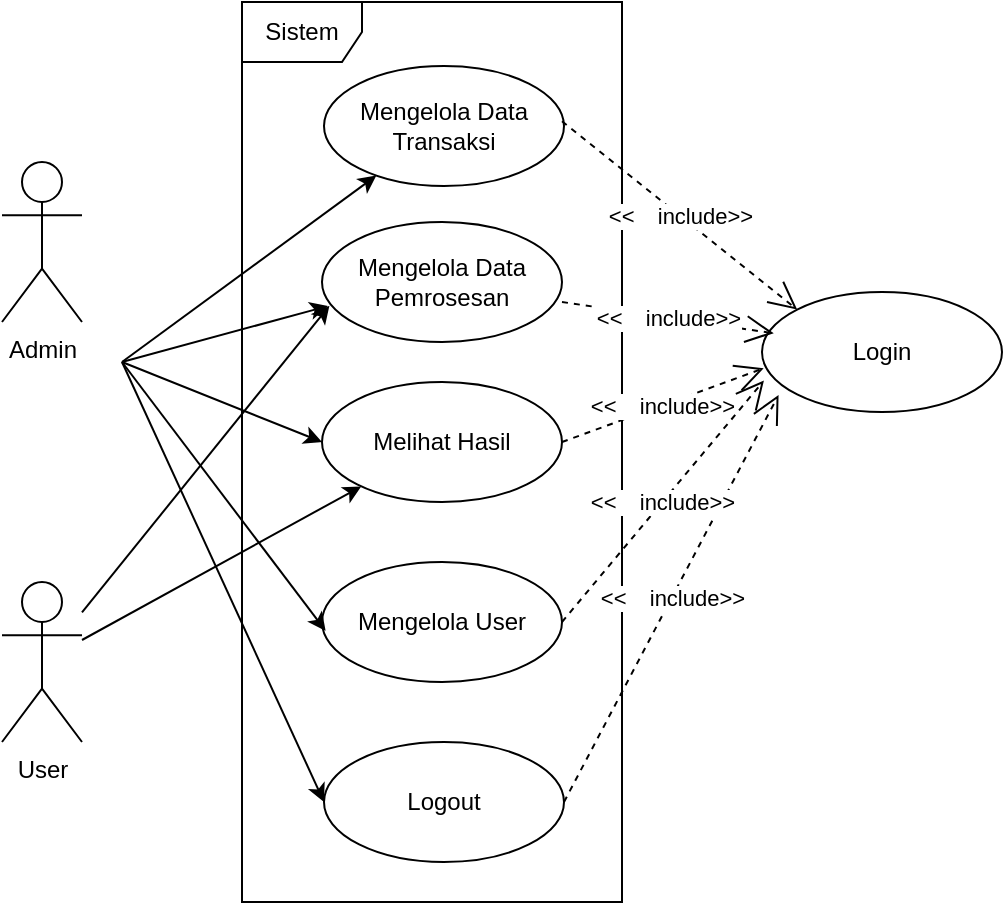 <mxfile version="24.4.9" type="github" pages="11">
  <diagram name="USECASE" id="3b3OP00QxRM85oqDfntK">
    <mxGraphModel dx="768" dy="473" grid="1" gridSize="10" guides="1" tooltips="1" connect="1" arrows="1" fold="1" page="1" pageScale="1" pageWidth="850" pageHeight="1100" math="0" shadow="0">
      <root>
        <mxCell id="0" />
        <mxCell id="1" parent="0" />
        <mxCell id="NHfB1BlOoZZrPOQvHRdF-1" style="edgeStyle=none;rounded=0;orthogonalLoop=1;jettySize=auto;html=1;" edge="1" parent="1" target="NHfB1BlOoZZrPOQvHRdF-5">
          <mxGeometry relative="1" as="geometry">
            <mxPoint x="220" y="190" as="sourcePoint" />
          </mxGeometry>
        </mxCell>
        <mxCell id="NHfB1BlOoZZrPOQvHRdF-2" style="edgeStyle=none;rounded=0;orthogonalLoop=1;jettySize=auto;html=1;entryX=0;entryY=0.5;entryDx=0;entryDy=0;" edge="1" parent="1" target="NHfB1BlOoZZrPOQvHRdF-7">
          <mxGeometry relative="1" as="geometry">
            <mxPoint x="220" y="190" as="sourcePoint" />
          </mxGeometry>
        </mxCell>
        <mxCell id="NHfB1BlOoZZrPOQvHRdF-3" style="edgeStyle=none;rounded=0;orthogonalLoop=1;jettySize=auto;html=1;entryX=0;entryY=0.5;entryDx=0;entryDy=0;" edge="1" parent="1" target="NHfB1BlOoZZrPOQvHRdF-8">
          <mxGeometry relative="1" as="geometry">
            <mxPoint x="220" y="190" as="sourcePoint" />
          </mxGeometry>
        </mxCell>
        <mxCell id="NHfB1BlOoZZrPOQvHRdF-4" value="Admin" style="shape=umlActor;verticalLabelPosition=bottom;verticalAlign=top;html=1;outlineConnect=0;" vertex="1" parent="1">
          <mxGeometry x="160" y="90" width="40" height="80" as="geometry" />
        </mxCell>
        <mxCell id="NHfB1BlOoZZrPOQvHRdF-5" value="Mengelola Data Transaksi" style="ellipse;whiteSpace=wrap;html=1;" vertex="1" parent="1">
          <mxGeometry x="321" y="42" width="120" height="60" as="geometry" />
        </mxCell>
        <mxCell id="NHfB1BlOoZZrPOQvHRdF-6" value="Mengelola Data Pemrosesan" style="ellipse;whiteSpace=wrap;html=1;" vertex="1" parent="1">
          <mxGeometry x="320" y="120" width="120" height="60" as="geometry" />
        </mxCell>
        <mxCell id="NHfB1BlOoZZrPOQvHRdF-7" value="Melihat Hasil" style="ellipse;whiteSpace=wrap;html=1;" vertex="1" parent="1">
          <mxGeometry x="320" y="200" width="120" height="60" as="geometry" />
        </mxCell>
        <mxCell id="NHfB1BlOoZZrPOQvHRdF-8" value="Logout" style="ellipse;whiteSpace=wrap;html=1;" vertex="1" parent="1">
          <mxGeometry x="321" y="380" width="120" height="60" as="geometry" />
        </mxCell>
        <mxCell id="NHfB1BlOoZZrPOQvHRdF-9" style="edgeStyle=none;rounded=0;orthogonalLoop=1;jettySize=auto;html=1;entryX=0.025;entryY=0.7;entryDx=0;entryDy=0;entryPerimeter=0;" edge="1" parent="1" target="NHfB1BlOoZZrPOQvHRdF-6">
          <mxGeometry relative="1" as="geometry">
            <mxPoint x="220" y="190" as="sourcePoint" />
          </mxGeometry>
        </mxCell>
        <mxCell id="NHfB1BlOoZZrPOQvHRdF-10" value="Login" style="ellipse;whiteSpace=wrap;html=1;" vertex="1" parent="1">
          <mxGeometry x="540" y="155" width="120" height="60" as="geometry" />
        </mxCell>
        <mxCell id="NHfB1BlOoZZrPOQvHRdF-11" value="Sistem" style="shape=umlFrame;whiteSpace=wrap;html=1;pointerEvents=0;" vertex="1" parent="1">
          <mxGeometry x="280" y="10" width="190" height="450" as="geometry" />
        </mxCell>
        <mxCell id="NHfB1BlOoZZrPOQvHRdF-12" value="&amp;lt;&amp;lt;&lt;span style=&quot;white-space: pre;&quot;&gt;&#x9;&lt;/span&gt;include&amp;gt;&amp;gt;" style="endArrow=open;endSize=12;dashed=1;html=1;rounded=0;entryX=0;entryY=0;entryDx=0;entryDy=0;" edge="1" parent="1" target="NHfB1BlOoZZrPOQvHRdF-10">
          <mxGeometry width="160" relative="1" as="geometry">
            <mxPoint x="440" y="69.58" as="sourcePoint" />
            <mxPoint x="600" y="69.58" as="targetPoint" />
          </mxGeometry>
        </mxCell>
        <mxCell id="NHfB1BlOoZZrPOQvHRdF-13" value="&amp;lt;&amp;lt;&lt;span style=&quot;white-space: pre;&quot;&gt;&#x9;&lt;/span&gt;include&amp;gt;&amp;gt;" style="endArrow=open;endSize=12;dashed=1;html=1;rounded=0;entryX=0.049;entryY=0.344;entryDx=0;entryDy=0;entryPerimeter=0;" edge="1" parent="1" target="NHfB1BlOoZZrPOQvHRdF-10">
          <mxGeometry width="160" relative="1" as="geometry">
            <mxPoint x="440" y="160" as="sourcePoint" />
            <mxPoint x="585" y="319.42" as="targetPoint" />
          </mxGeometry>
        </mxCell>
        <mxCell id="NHfB1BlOoZZrPOQvHRdF-14" value="&amp;lt;&amp;lt;&lt;span style=&quot;white-space: pre;&quot;&gt;&#x9;&lt;/span&gt;include&amp;gt;&amp;gt;" style="endArrow=open;endSize=12;dashed=1;html=1;rounded=0;entryX=0.007;entryY=0.636;entryDx=0;entryDy=0;entryPerimeter=0;" edge="1" parent="1" target="NHfB1BlOoZZrPOQvHRdF-10">
          <mxGeometry width="160" relative="1" as="geometry">
            <mxPoint x="440" y="230" as="sourcePoint" />
            <mxPoint x="556" y="317" as="targetPoint" />
          </mxGeometry>
        </mxCell>
        <mxCell id="NHfB1BlOoZZrPOQvHRdF-15" value="&amp;lt;&amp;lt;&lt;span style=&quot;white-space: pre;&quot;&gt;&#x9;&lt;/span&gt;include&amp;gt;&amp;gt;" style="endArrow=open;endSize=12;dashed=1;html=1;rounded=0;entryX=0.069;entryY=0.858;entryDx=0;entryDy=0;entryPerimeter=0;exitX=1;exitY=0.5;exitDx=0;exitDy=0;" edge="1" parent="1" target="NHfB1BlOoZZrPOQvHRdF-10" source="NHfB1BlOoZZrPOQvHRdF-8">
          <mxGeometry width="160" relative="1" as="geometry">
            <mxPoint x="439" y="312" as="sourcePoint" />
            <mxPoint x="550" y="346" as="targetPoint" />
          </mxGeometry>
        </mxCell>
        <mxCell id="NHfB1BlOoZZrPOQvHRdF-17" value="Mengelola User" style="ellipse;whiteSpace=wrap;html=1;" vertex="1" parent="1">
          <mxGeometry x="320" y="290" width="120" height="60" as="geometry" />
        </mxCell>
        <mxCell id="NHfB1BlOoZZrPOQvHRdF-18" style="edgeStyle=none;rounded=0;orthogonalLoop=1;jettySize=auto;html=1;entryX=0.015;entryY=0.573;entryDx=0;entryDy=0;entryPerimeter=0;" edge="1" parent="1" target="NHfB1BlOoZZrPOQvHRdF-17">
          <mxGeometry relative="1" as="geometry">
            <mxPoint x="220" y="190" as="sourcePoint" />
            <mxPoint x="330" y="240" as="targetPoint" />
          </mxGeometry>
        </mxCell>
        <mxCell id="NHfB1BlOoZZrPOQvHRdF-19" value="&amp;lt;&amp;lt;&lt;span style=&quot;white-space: pre;&quot;&gt;&#x9;&lt;/span&gt;include&amp;gt;&amp;gt;" style="endArrow=open;endSize=12;dashed=1;html=1;rounded=0;entryX=0.008;entryY=0.738;entryDx=0;entryDy=0;entryPerimeter=0;exitX=1;exitY=0.5;exitDx=0;exitDy=0;" edge="1" parent="1" source="NHfB1BlOoZZrPOQvHRdF-17" target="NHfB1BlOoZZrPOQvHRdF-10">
          <mxGeometry width="160" relative="1" as="geometry">
            <mxPoint x="450" y="240" as="sourcePoint" />
            <mxPoint x="551" y="203" as="targetPoint" />
          </mxGeometry>
        </mxCell>
        <mxCell id="NHfB1BlOoZZrPOQvHRdF-23" style="edgeStyle=none;rounded=0;orthogonalLoop=1;jettySize=auto;html=1;" edge="1" parent="1" source="NHfB1BlOoZZrPOQvHRdF-20" target="NHfB1BlOoZZrPOQvHRdF-7">
          <mxGeometry relative="1" as="geometry" />
        </mxCell>
        <mxCell id="NHfB1BlOoZZrPOQvHRdF-20" value="User" style="shape=umlActor;verticalLabelPosition=bottom;verticalAlign=top;html=1;outlineConnect=0;" vertex="1" parent="1">
          <mxGeometry x="160" y="300" width="40" height="80" as="geometry" />
        </mxCell>
        <mxCell id="NHfB1BlOoZZrPOQvHRdF-22" style="edgeStyle=none;rounded=0;orthogonalLoop=1;jettySize=auto;html=1;entryX=0.031;entryY=0.697;entryDx=0;entryDy=0;entryPerimeter=0;" edge="1" parent="1" source="NHfB1BlOoZZrPOQvHRdF-20" target="NHfB1BlOoZZrPOQvHRdF-6">
          <mxGeometry relative="1" as="geometry" />
        </mxCell>
      </root>
    </mxGraphModel>
  </diagram>
  <diagram id="ZiEdfcVZtVgp9-LnBLYm" name="Activity Transaksi">
    <mxGraphModel dx="1114" dy="686" grid="1" gridSize="10" guides="1" tooltips="1" connect="1" arrows="1" fold="1" page="1" pageScale="1" pageWidth="850" pageHeight="1100" math="0" shadow="0">
      <root>
        <mxCell id="0" />
        <mxCell id="1" parent="0" />
        <mxCell id="5JtwzCm8rwiR-6SWU7Fo-1" value="Admin/User" style="swimlane;whiteSpace=wrap" vertex="1" parent="1">
          <mxGeometry x="160.5" y="128" width="199.5" height="512" as="geometry">
            <mxRectangle x="164.5" y="128" width="90" height="30" as="alternateBounds" />
          </mxGeometry>
        </mxCell>
        <mxCell id="5JtwzCm8rwiR-6SWU7Fo-2" value="" style="ellipse;shape=startState;fillColor=#000000;strokeColor=#ff0000;" vertex="1" parent="5JtwzCm8rwiR-6SWU7Fo-1">
          <mxGeometry x="100" y="40" width="30" height="30" as="geometry" />
        </mxCell>
        <mxCell id="5JtwzCm8rwiR-6SWU7Fo-3" value="" style="edgeStyle=elbowEdgeStyle;elbow=horizontal;verticalAlign=bottom;endArrow=open;endSize=8;strokeColor=#FF0000;endFill=1;rounded=0" edge="1" parent="5JtwzCm8rwiR-6SWU7Fo-1" source="5JtwzCm8rwiR-6SWU7Fo-2" target="5JtwzCm8rwiR-6SWU7Fo-4">
          <mxGeometry x="100" y="40" as="geometry">
            <mxPoint x="115" y="110" as="targetPoint" />
          </mxGeometry>
        </mxCell>
        <mxCell id="5JtwzCm8rwiR-6SWU7Fo-4" value="Masuk ke &#xa;halaman admin" style="" vertex="1" parent="5JtwzCm8rwiR-6SWU7Fo-1">
          <mxGeometry x="60" y="110" width="110" height="50" as="geometry" />
        </mxCell>
        <mxCell id="5JtwzCm8rwiR-6SWU7Fo-5" value="Masuk menu&#xa;Data Transaksi" style="" vertex="1" parent="5JtwzCm8rwiR-6SWU7Fo-1">
          <mxGeometry x="60" y="220" width="110" height="50" as="geometry" />
        </mxCell>
        <mxCell id="5JtwzCm8rwiR-6SWU7Fo-6" value="Upload File&#xa;Transaksi" style="" vertex="1" parent="5JtwzCm8rwiR-6SWU7Fo-1">
          <mxGeometry x="60" y="444" width="110" height="50" as="geometry" />
        </mxCell>
        <mxCell id="5JtwzCm8rwiR-6SWU7Fo-7" value="" style="endArrow=open;strokeColor=#FF0000;endFill=1;rounded=0;entryX=0.5;entryY=0;entryDx=0;entryDy=0;" edge="1" parent="5JtwzCm8rwiR-6SWU7Fo-1" source="5JtwzCm8rwiR-6SWU7Fo-5" target="5JtwzCm8rwiR-6SWU7Fo-8">
          <mxGeometry relative="1" as="geometry" />
        </mxCell>
        <mxCell id="5JtwzCm8rwiR-6SWU7Fo-8" value="Download Template&#xa;Excel Transaksi" style="" vertex="1" parent="5JtwzCm8rwiR-6SWU7Fo-1">
          <mxGeometry x="60" y="332" width="110" height="50" as="geometry" />
        </mxCell>
        <mxCell id="5JtwzCm8rwiR-6SWU7Fo-9" value="Sistem" style="swimlane;whiteSpace=wrap" vertex="1" parent="1">
          <mxGeometry x="360" y="128" width="199.5" height="512" as="geometry">
            <mxRectangle x="164.5" y="128" width="90" height="30" as="alternateBounds" />
          </mxGeometry>
        </mxCell>
        <mxCell id="5JtwzCm8rwiR-6SWU7Fo-10" value="Menampilkan&#xa;halaman dashboard" style="" vertex="1" parent="5JtwzCm8rwiR-6SWU7Fo-9">
          <mxGeometry x="60" y="110" width="110" height="50" as="geometry" />
        </mxCell>
        <mxCell id="5JtwzCm8rwiR-6SWU7Fo-11" value="menampilkan data &#xa;transaksi terinput" style="" vertex="1" parent="5JtwzCm8rwiR-6SWU7Fo-9">
          <mxGeometry x="65" y="351" width="110" height="50" as="geometry" />
        </mxCell>
        <mxCell id="5JtwzCm8rwiR-6SWU7Fo-12" value="" style="endArrow=open;strokeColor=#FF0000;endFill=1;rounded=0" edge="1" parent="5JtwzCm8rwiR-6SWU7Fo-9" source="5JtwzCm8rwiR-6SWU7Fo-11">
          <mxGeometry relative="1" as="geometry">
            <mxPoint x="120" y="451" as="targetPoint" />
          </mxGeometry>
        </mxCell>
        <mxCell id="5JtwzCm8rwiR-6SWU7Fo-13" value="" style="ellipse;html=1;shape=endState;fillColor=#000000;strokeColor=#ff0000;" vertex="1" parent="5JtwzCm8rwiR-6SWU7Fo-9">
          <mxGeometry x="110" y="456" width="20" height="20" as="geometry" />
        </mxCell>
        <mxCell id="5JtwzCm8rwiR-6SWU7Fo-14" value="" style="endArrow=open;strokeColor=#FF0000;endFill=1;rounded=0;entryX=0.5;entryY=0;entryDx=0;entryDy=0;" edge="1" parent="1" target="5JtwzCm8rwiR-6SWU7Fo-5">
          <mxGeometry relative="1" as="geometry">
            <mxPoint x="480" y="290" as="sourcePoint" />
            <mxPoint x="260" y="310" as="targetPoint" />
            <Array as="points">
              <mxPoint x="480" y="320" />
              <mxPoint x="276" y="320" />
            </Array>
          </mxGeometry>
        </mxCell>
        <mxCell id="5JtwzCm8rwiR-6SWU7Fo-15" value="" style="edgeStyle=elbowEdgeStyle;elbow=horizontal;verticalAlign=bottom;endArrow=open;endSize=8;strokeColor=#FF0000;endFill=1;rounded=0;exitX=1.006;exitY=0.432;exitDx=0;exitDy=0;exitPerimeter=0;entryX=0;entryY=0.44;entryDx=0;entryDy=0;entryPerimeter=0;" edge="1" parent="1">
          <mxGeometry x="100" y="40" as="geometry">
            <mxPoint x="420" y="261" as="targetPoint" />
            <mxPoint x="331.16" y="260.6" as="sourcePoint" />
          </mxGeometry>
        </mxCell>
        <mxCell id="5JtwzCm8rwiR-6SWU7Fo-16" value="" style="endArrow=open;strokeColor=#FF0000;endFill=1;rounded=0;exitX=1.01;exitY=0.534;exitDx=0;exitDy=0;entryX=0;entryY=0.5;entryDx=0;entryDy=0;exitPerimeter=0;" edge="1" parent="1" source="5JtwzCm8rwiR-6SWU7Fo-6" target="5JtwzCm8rwiR-6SWU7Fo-11">
          <mxGeometry relative="1" as="geometry">
            <mxPoint x="285.5" y="527" as="sourcePoint" />
            <mxPoint x="285.5" y="582" as="targetPoint" />
            <Array as="points">
              <mxPoint x="400" y="599" />
              <mxPoint x="400" y="504" />
            </Array>
          </mxGeometry>
        </mxCell>
        <mxCell id="5JtwzCm8rwiR-6SWU7Fo-17" value="" style="endArrow=open;strokeColor=#FF0000;endFill=1;rounded=0;entryX=0.5;entryY=0;entryDx=0;entryDy=0;" edge="1" parent="1">
          <mxGeometry relative="1" as="geometry">
            <mxPoint x="275.5" y="511" as="sourcePoint" />
            <mxPoint x="275.5" y="573" as="targetPoint" />
          </mxGeometry>
        </mxCell>
      </root>
    </mxGraphModel>
  </diagram>
  <diagram id="ZPUiV5Oll8ict5oj17du" name="Activity Login">
    <mxGraphModel dx="1114" dy="686" grid="1" gridSize="10" guides="1" tooltips="1" connect="1" arrows="1" fold="1" page="1" pageScale="1" pageWidth="850" pageHeight="1100" math="0" shadow="0">
      <root>
        <mxCell id="0" />
        <mxCell id="1" parent="0" />
        <mxCell id="YHnxEzZzNxqHjRJfXsDg-1" value="Admin/User" style="swimlane;whiteSpace=wrap" vertex="1" parent="1">
          <mxGeometry x="160.5" y="128" width="199.5" height="402" as="geometry">
            <mxRectangle x="164.5" y="128" width="90" height="30" as="alternateBounds" />
          </mxGeometry>
        </mxCell>
        <mxCell id="YHnxEzZzNxqHjRJfXsDg-2" value="" style="ellipse;shape=startState;fillColor=#000000;strokeColor=#ff0000;" vertex="1" parent="YHnxEzZzNxqHjRJfXsDg-1">
          <mxGeometry x="100" y="40" width="30" height="30" as="geometry" />
        </mxCell>
        <mxCell id="YHnxEzZzNxqHjRJfXsDg-3" value="" style="edgeStyle=elbowEdgeStyle;elbow=horizontal;verticalAlign=bottom;endArrow=open;endSize=8;strokeColor=#FF0000;endFill=1;rounded=0" edge="1" parent="YHnxEzZzNxqHjRJfXsDg-1" source="YHnxEzZzNxqHjRJfXsDg-2" target="YHnxEzZzNxqHjRJfXsDg-4">
          <mxGeometry x="100" y="40" as="geometry">
            <mxPoint x="115" y="110" as="targetPoint" />
          </mxGeometry>
        </mxCell>
        <mxCell id="YHnxEzZzNxqHjRJfXsDg-4" value="Masuk ke &#xa;halaman Login" style="" vertex="1" parent="YHnxEzZzNxqHjRJfXsDg-1">
          <mxGeometry x="60" y="110" width="110" height="50" as="geometry" />
        </mxCell>
        <mxCell id="YHnxEzZzNxqHjRJfXsDg-5" value="Mengisi Form Login" style="" vertex="1" parent="YHnxEzZzNxqHjRJfXsDg-1">
          <mxGeometry x="60" y="220" width="110" height="50" as="geometry" />
        </mxCell>
        <mxCell id="YHnxEzZzNxqHjRJfXsDg-6" value="Login" style="" vertex="1" parent="YHnxEzZzNxqHjRJfXsDg-1">
          <mxGeometry x="60" y="331" width="110" height="50" as="geometry" />
        </mxCell>
        <mxCell id="YHnxEzZzNxqHjRJfXsDg-7" value="Sistem" style="swimlane;whiteSpace=wrap" vertex="1" parent="1">
          <mxGeometry x="360" y="128" width="199.5" height="402" as="geometry">
            <mxRectangle x="164.5" y="128" width="90" height="30" as="alternateBounds" />
          </mxGeometry>
        </mxCell>
        <mxCell id="YHnxEzZzNxqHjRJfXsDg-8" value="Menampilkan&#xa;form login" style="" vertex="1" parent="YHnxEzZzNxqHjRJfXsDg-7">
          <mxGeometry x="60" y="110" width="110" height="50" as="geometry" />
        </mxCell>
        <mxCell id="YHnxEzZzNxqHjRJfXsDg-9" value="Menampilkan &#xa;halaman dashboard" style="" vertex="1" parent="YHnxEzZzNxqHjRJfXsDg-7">
          <mxGeometry x="65" y="238" width="110" height="50" as="geometry" />
        </mxCell>
        <mxCell id="YHnxEzZzNxqHjRJfXsDg-10" value="" style="endArrow=open;strokeColor=#FF0000;endFill=1;rounded=0" edge="1" parent="YHnxEzZzNxqHjRJfXsDg-7" source="YHnxEzZzNxqHjRJfXsDg-9">
          <mxGeometry relative="1" as="geometry">
            <mxPoint x="120" y="338" as="targetPoint" />
          </mxGeometry>
        </mxCell>
        <mxCell id="YHnxEzZzNxqHjRJfXsDg-11" value="" style="ellipse;html=1;shape=endState;fillColor=#000000;strokeColor=#ff0000;" vertex="1" parent="YHnxEzZzNxqHjRJfXsDg-7">
          <mxGeometry x="110" y="343" width="20" height="20" as="geometry" />
        </mxCell>
        <mxCell id="YHnxEzZzNxqHjRJfXsDg-12" value="" style="endArrow=open;strokeColor=#FF0000;endFill=1;rounded=0;entryX=0.5;entryY=0;entryDx=0;entryDy=0;" edge="1" parent="1" target="YHnxEzZzNxqHjRJfXsDg-5">
          <mxGeometry relative="1" as="geometry">
            <mxPoint x="480" y="290" as="sourcePoint" />
            <mxPoint x="260" y="310" as="targetPoint" />
            <Array as="points">
              <mxPoint x="480" y="320" />
              <mxPoint x="276" y="320" />
            </Array>
          </mxGeometry>
        </mxCell>
        <mxCell id="YHnxEzZzNxqHjRJfXsDg-13" value="" style="edgeStyle=elbowEdgeStyle;elbow=horizontal;verticalAlign=bottom;endArrow=open;endSize=8;strokeColor=#FF0000;endFill=1;rounded=0;exitX=1.006;exitY=0.432;exitDx=0;exitDy=0;exitPerimeter=0;entryX=0;entryY=0.44;entryDx=0;entryDy=0;entryPerimeter=0;" edge="1" parent="1">
          <mxGeometry x="100" y="40" as="geometry">
            <mxPoint x="420" y="261" as="targetPoint" />
            <mxPoint x="331.16" y="260.6" as="sourcePoint" />
          </mxGeometry>
        </mxCell>
        <mxCell id="YHnxEzZzNxqHjRJfXsDg-14" value="" style="endArrow=open;strokeColor=#FF0000;endFill=1;rounded=0;exitX=1.01;exitY=0.534;exitDx=0;exitDy=0;entryX=0;entryY=0.5;entryDx=0;entryDy=0;exitPerimeter=0;" edge="1" parent="1" source="YHnxEzZzNxqHjRJfXsDg-6" target="YHnxEzZzNxqHjRJfXsDg-9">
          <mxGeometry relative="1" as="geometry">
            <mxPoint x="285.5" y="414" as="sourcePoint" />
            <mxPoint x="285.5" y="469" as="targetPoint" />
            <Array as="points">
              <mxPoint x="400" y="486" />
              <mxPoint x="400" y="391" />
            </Array>
          </mxGeometry>
        </mxCell>
        <mxCell id="YHnxEzZzNxqHjRJfXsDg-15" value="" style="endArrow=open;strokeColor=#FF0000;endFill=1;rounded=0;entryX=0.5;entryY=0;entryDx=0;entryDy=0;" edge="1" parent="1">
          <mxGeometry relative="1" as="geometry">
            <mxPoint x="275.5" y="398" as="sourcePoint" />
            <mxPoint x="275.5" y="460" as="targetPoint" />
          </mxGeometry>
        </mxCell>
      </root>
    </mxGraphModel>
  </diagram>
  <diagram id="MzCPQMwzN9Ckx4Owb64s" name="Activity Logout">
    <mxGraphModel dx="1114" dy="686" grid="1" gridSize="10" guides="1" tooltips="1" connect="1" arrows="1" fold="1" page="1" pageScale="1" pageWidth="850" pageHeight="1100" math="0" shadow="0">
      <root>
        <mxCell id="0" />
        <mxCell id="1" parent="0" />
        <mxCell id="WMh_ScB-1bYCPg5qN403-1" value="Admin/User" style="swimlane;whiteSpace=wrap" vertex="1" parent="1">
          <mxGeometry x="160.5" y="128" width="199.5" height="252" as="geometry">
            <mxRectangle x="164.5" y="128" width="90" height="30" as="alternateBounds" />
          </mxGeometry>
        </mxCell>
        <mxCell id="WMh_ScB-1bYCPg5qN403-2" value="" style="ellipse;shape=startState;fillColor=#000000;strokeColor=#ff0000;" vertex="1" parent="WMh_ScB-1bYCPg5qN403-1">
          <mxGeometry x="100" y="40" width="30" height="30" as="geometry" />
        </mxCell>
        <mxCell id="WMh_ScB-1bYCPg5qN403-3" value="" style="edgeStyle=elbowEdgeStyle;elbow=horizontal;verticalAlign=bottom;endArrow=open;endSize=8;strokeColor=#FF0000;endFill=1;rounded=0" edge="1" parent="WMh_ScB-1bYCPg5qN403-1" source="WMh_ScB-1bYCPg5qN403-2" target="WMh_ScB-1bYCPg5qN403-4">
          <mxGeometry x="100" y="40" as="geometry">
            <mxPoint x="115" y="110" as="targetPoint" />
          </mxGeometry>
        </mxCell>
        <mxCell id="WMh_ScB-1bYCPg5qN403-4" value="Mengeklik &#xa;Tombol Logout" style="" vertex="1" parent="WMh_ScB-1bYCPg5qN403-1">
          <mxGeometry x="60" y="110" width="110" height="50" as="geometry" />
        </mxCell>
        <mxCell id="WMh_ScB-1bYCPg5qN403-5" value="Sistem" style="swimlane;whiteSpace=wrap" vertex="1" parent="1">
          <mxGeometry x="360" y="128" width="199.5" height="252" as="geometry">
            <mxRectangle x="164.5" y="128" width="90" height="30" as="alternateBounds" />
          </mxGeometry>
        </mxCell>
        <mxCell id="WMh_ScB-1bYCPg5qN403-6" value="Menampilkan&#xa;Halaman Login" style="" vertex="1" parent="WMh_ScB-1bYCPg5qN403-5">
          <mxGeometry x="60" y="110" width="110" height="50" as="geometry" />
        </mxCell>
        <mxCell id="WMh_ScB-1bYCPg5qN403-7" value="" style="endArrow=open;strokeColor=#FF0000;endFill=1;rounded=0" edge="1" parent="WMh_ScB-1bYCPg5qN403-5">
          <mxGeometry relative="1" as="geometry">
            <mxPoint x="120" y="210" as="targetPoint" />
            <mxPoint x="120" y="160" as="sourcePoint" />
          </mxGeometry>
        </mxCell>
        <mxCell id="WMh_ScB-1bYCPg5qN403-8" value="" style="ellipse;html=1;shape=endState;fillColor=#000000;strokeColor=#ff0000;" vertex="1" parent="WMh_ScB-1bYCPg5qN403-5">
          <mxGeometry x="110" y="215" width="20" height="20" as="geometry" />
        </mxCell>
        <mxCell id="WMh_ScB-1bYCPg5qN403-9" value="" style="edgeStyle=elbowEdgeStyle;elbow=horizontal;verticalAlign=bottom;endArrow=open;endSize=8;strokeColor=#FF0000;endFill=1;rounded=0;exitX=1.006;exitY=0.432;exitDx=0;exitDy=0;exitPerimeter=0;entryX=0;entryY=0.44;entryDx=0;entryDy=0;entryPerimeter=0;" edge="1" parent="1">
          <mxGeometry x="100" y="40" as="geometry">
            <mxPoint x="420" y="261" as="targetPoint" />
            <mxPoint x="331.16" y="260.6" as="sourcePoint" />
          </mxGeometry>
        </mxCell>
      </root>
    </mxGraphModel>
  </diagram>
  <diagram id="aPSvHFSSoHHbpDzcxTLF" name="Activity Proses">
    <mxGraphModel dx="1114" dy="686" grid="1" gridSize="10" guides="1" tooltips="1" connect="1" arrows="1" fold="1" page="1" pageScale="1" pageWidth="850" pageHeight="1100" math="0" shadow="0">
      <root>
        <mxCell id="0" />
        <mxCell id="1" parent="0" />
        <mxCell id="MZhOwd7djUCZqgRP3rSd-1" value="Admin/User" style="swimlane;whiteSpace=wrap" vertex="1" parent="1">
          <mxGeometry x="160.5" y="128" width="199.5" height="392" as="geometry">
            <mxRectangle x="164.5" y="128" width="90" height="30" as="alternateBounds" />
          </mxGeometry>
        </mxCell>
        <mxCell id="MZhOwd7djUCZqgRP3rSd-2" value="" style="ellipse;shape=startState;fillColor=#000000;strokeColor=#ff0000;" vertex="1" parent="MZhOwd7djUCZqgRP3rSd-1">
          <mxGeometry x="100" y="40" width="30" height="30" as="geometry" />
        </mxCell>
        <mxCell id="MZhOwd7djUCZqgRP3rSd-3" value="" style="edgeStyle=elbowEdgeStyle;elbow=horizontal;verticalAlign=bottom;endArrow=open;endSize=8;strokeColor=#FF0000;endFill=1;rounded=0" edge="1" parent="MZhOwd7djUCZqgRP3rSd-1" source="MZhOwd7djUCZqgRP3rSd-2" target="MZhOwd7djUCZqgRP3rSd-4">
          <mxGeometry x="100" y="40" as="geometry">
            <mxPoint x="115" y="110" as="targetPoint" />
          </mxGeometry>
        </mxCell>
        <mxCell id="MZhOwd7djUCZqgRP3rSd-4" value="Masuk ke &#xa;halaman admin" style="" vertex="1" parent="MZhOwd7djUCZqgRP3rSd-1">
          <mxGeometry x="60" y="110" width="110" height="50" as="geometry" />
        </mxCell>
        <mxCell id="MZhOwd7djUCZqgRP3rSd-5" value="Masuk menu&#xa;Proses" style="" vertex="1" parent="MZhOwd7djUCZqgRP3rSd-1">
          <mxGeometry x="60" y="220" width="110" height="50" as="geometry" />
        </mxCell>
        <mxCell id="MZhOwd7djUCZqgRP3rSd-6" value="" style="endArrow=open;strokeColor=#FF0000;endFill=1;rounded=0;entryX=0.5;entryY=0;entryDx=0;entryDy=0;" edge="1" parent="MZhOwd7djUCZqgRP3rSd-1" source="MZhOwd7djUCZqgRP3rSd-5" target="MZhOwd7djUCZqgRP3rSd-7">
          <mxGeometry relative="1" as="geometry" />
        </mxCell>
        <mxCell id="MZhOwd7djUCZqgRP3rSd-7" value="Input data proses" style="" vertex="1" parent="MZhOwd7djUCZqgRP3rSd-1">
          <mxGeometry x="60" y="326" width="110" height="50" as="geometry" />
        </mxCell>
        <mxCell id="MZhOwd7djUCZqgRP3rSd-8" value="Sistem" style="swimlane;whiteSpace=wrap" vertex="1" parent="1">
          <mxGeometry x="360" y="128" width="199.5" height="392" as="geometry">
            <mxRectangle x="164.5" y="128" width="90" height="30" as="alternateBounds" />
          </mxGeometry>
        </mxCell>
        <mxCell id="MZhOwd7djUCZqgRP3rSd-9" value="Menampilkan&#xa;halaman dashboard" style="" vertex="1" parent="MZhOwd7djUCZqgRP3rSd-8">
          <mxGeometry x="60" y="110" width="110" height="50" as="geometry" />
        </mxCell>
        <mxCell id="MZhOwd7djUCZqgRP3rSd-10" value="Menampilkan &#xa;Hasil Proses" style="" vertex="1" parent="MZhOwd7djUCZqgRP3rSd-8">
          <mxGeometry x="65" y="232" width="110" height="50" as="geometry" />
        </mxCell>
        <mxCell id="MZhOwd7djUCZqgRP3rSd-11" value="" style="endArrow=open;strokeColor=#FF0000;endFill=1;rounded=0" edge="1" parent="MZhOwd7djUCZqgRP3rSd-8" source="MZhOwd7djUCZqgRP3rSd-10">
          <mxGeometry relative="1" as="geometry">
            <mxPoint x="120" y="332" as="targetPoint" />
          </mxGeometry>
        </mxCell>
        <mxCell id="MZhOwd7djUCZqgRP3rSd-12" value="" style="ellipse;html=1;shape=endState;fillColor=#000000;strokeColor=#ff0000;" vertex="1" parent="MZhOwd7djUCZqgRP3rSd-8">
          <mxGeometry x="110" y="337" width="20" height="20" as="geometry" />
        </mxCell>
        <mxCell id="MZhOwd7djUCZqgRP3rSd-13" value="" style="endArrow=open;strokeColor=#FF0000;endFill=1;rounded=0;entryX=0.5;entryY=0;entryDx=0;entryDy=0;" edge="1" parent="1" target="MZhOwd7djUCZqgRP3rSd-5">
          <mxGeometry relative="1" as="geometry">
            <mxPoint x="480" y="290" as="sourcePoint" />
            <mxPoint x="260" y="310" as="targetPoint" />
            <Array as="points">
              <mxPoint x="480" y="320" />
              <mxPoint x="276" y="320" />
            </Array>
          </mxGeometry>
        </mxCell>
        <mxCell id="MZhOwd7djUCZqgRP3rSd-14" value="" style="edgeStyle=elbowEdgeStyle;elbow=horizontal;verticalAlign=bottom;endArrow=open;endSize=8;strokeColor=#FF0000;endFill=1;rounded=0;exitX=1.006;exitY=0.432;exitDx=0;exitDy=0;exitPerimeter=0;entryX=0;entryY=0.44;entryDx=0;entryDy=0;entryPerimeter=0;" edge="1" parent="1">
          <mxGeometry x="100" y="40" as="geometry">
            <mxPoint x="420" y="261" as="targetPoint" />
            <mxPoint x="331.16" y="260.6" as="sourcePoint" />
          </mxGeometry>
        </mxCell>
        <mxCell id="MZhOwd7djUCZqgRP3rSd-15" value="" style="endArrow=open;strokeColor=#FF0000;endFill=1;rounded=0;exitX=1.01;exitY=0.534;exitDx=0;exitDy=0;entryX=0;entryY=0.5;entryDx=0;entryDy=0;exitPerimeter=0;" edge="1" parent="1" target="MZhOwd7djUCZqgRP3rSd-10">
          <mxGeometry relative="1" as="geometry">
            <mxPoint x="331.6" y="479.7" as="sourcePoint" />
            <mxPoint x="285.5" y="463" as="targetPoint" />
            <Array as="points">
              <mxPoint x="400" y="480" />
              <mxPoint x="400" y="385" />
            </Array>
          </mxGeometry>
        </mxCell>
      </root>
    </mxGraphModel>
  </diagram>
  <diagram id="eMyMIVp40VDyoDDc2pXh" name="Activity Hasil">
    <mxGraphModel dx="1114" dy="686" grid="1" gridSize="10" guides="1" tooltips="1" connect="1" arrows="1" fold="1" page="1" pageScale="1" pageWidth="850" pageHeight="1100" math="0" shadow="0">
      <root>
        <mxCell id="0" />
        <mxCell id="1" parent="0" />
        <mxCell id="jsQgEi3KU7MaIvuZxA1h-1" value="Admin/User" style="swimlane;whiteSpace=wrap" vertex="1" parent="1">
          <mxGeometry x="160.5" y="128" width="199.5" height="472" as="geometry">
            <mxRectangle x="164.5" y="128" width="90" height="30" as="alternateBounds" />
          </mxGeometry>
        </mxCell>
        <mxCell id="jsQgEi3KU7MaIvuZxA1h-2" value="" style="ellipse;shape=startState;fillColor=#000000;strokeColor=#ff0000;" vertex="1" parent="jsQgEi3KU7MaIvuZxA1h-1">
          <mxGeometry x="100" y="40" width="30" height="30" as="geometry" />
        </mxCell>
        <mxCell id="jsQgEi3KU7MaIvuZxA1h-3" value="" style="edgeStyle=elbowEdgeStyle;elbow=horizontal;verticalAlign=bottom;endArrow=open;endSize=8;strokeColor=#FF0000;endFill=1;rounded=0" edge="1" parent="jsQgEi3KU7MaIvuZxA1h-1" source="jsQgEi3KU7MaIvuZxA1h-2" target="jsQgEi3KU7MaIvuZxA1h-4">
          <mxGeometry x="100" y="40" as="geometry">
            <mxPoint x="115" y="110" as="targetPoint" />
          </mxGeometry>
        </mxCell>
        <mxCell id="jsQgEi3KU7MaIvuZxA1h-4" value="Masuk ke &#xa;halaman admin" style="" vertex="1" parent="jsQgEi3KU7MaIvuZxA1h-1">
          <mxGeometry x="60" y="110" width="110" height="50" as="geometry" />
        </mxCell>
        <mxCell id="jsQgEi3KU7MaIvuZxA1h-5" value="Masuk menu&#xa;Hasil" style="" vertex="1" parent="jsQgEi3KU7MaIvuZxA1h-1">
          <mxGeometry x="60" y="220" width="110" height="50" as="geometry" />
        </mxCell>
        <mxCell id="jsQgEi3KU7MaIvuZxA1h-6" value="Pilih salah &#xa;satu log" style="" vertex="1" parent="jsQgEi3KU7MaIvuZxA1h-1">
          <mxGeometry x="60" y="315" width="110" height="50" as="geometry" />
        </mxCell>
        <mxCell id="jsQgEi3KU7MaIvuZxA1h-7" value="" style="endArrow=open;strokeColor=#FF0000;endFill=1;rounded=0;entryX=0.533;entryY=-0.001;entryDx=0;entryDy=0;exitX=0.542;exitY=1.005;exitDx=0;exitDy=0;exitPerimeter=0;entryPerimeter=0;" edge="1" parent="jsQgEi3KU7MaIvuZxA1h-1" target="jsQgEi3KU7MaIvuZxA1h-6">
          <mxGeometry relative="1" as="geometry">
            <mxPoint x="318.12" y="271.25" as="sourcePoint" />
            <mxPoint x="113.5" y="314" as="targetPoint" />
            <Array as="points">
              <mxPoint x="318.5" y="292" />
              <mxPoint x="118.5" y="292" />
            </Array>
          </mxGeometry>
        </mxCell>
        <mxCell id="jsQgEi3KU7MaIvuZxA1h-8" value="Sistem" style="swimlane;whiteSpace=wrap" vertex="1" parent="1">
          <mxGeometry x="360" y="128" width="199.5" height="472" as="geometry">
            <mxRectangle x="164.5" y="128" width="90" height="30" as="alternateBounds" />
          </mxGeometry>
        </mxCell>
        <mxCell id="jsQgEi3KU7MaIvuZxA1h-9" value="Menampilkan&#xa;halaman dashboard" style="" vertex="1" parent="jsQgEi3KU7MaIvuZxA1h-8">
          <mxGeometry x="60" y="110" width="110" height="50" as="geometry" />
        </mxCell>
        <mxCell id="jsQgEi3KU7MaIvuZxA1h-10" value="Menampilkan &#xa;Hasil Proses" style="" vertex="1" parent="jsQgEi3KU7MaIvuZxA1h-8">
          <mxGeometry x="61" y="311" width="110" height="50" as="geometry" />
        </mxCell>
        <mxCell id="jsQgEi3KU7MaIvuZxA1h-11" value="" style="endArrow=open;strokeColor=#FF0000;endFill=1;rounded=0" edge="1" parent="jsQgEi3KU7MaIvuZxA1h-8" source="jsQgEi3KU7MaIvuZxA1h-10">
          <mxGeometry relative="1" as="geometry">
            <mxPoint x="116" y="411" as="targetPoint" />
          </mxGeometry>
        </mxCell>
        <mxCell id="jsQgEi3KU7MaIvuZxA1h-12" value="" style="ellipse;html=1;shape=endState;fillColor=#000000;strokeColor=#ff0000;" vertex="1" parent="jsQgEi3KU7MaIvuZxA1h-8">
          <mxGeometry x="105" y="413" width="20" height="20" as="geometry" />
        </mxCell>
        <mxCell id="jsQgEi3KU7MaIvuZxA1h-13" value="Menampilkan &#xa;Data Log Proses" style="" vertex="1" parent="jsQgEi3KU7MaIvuZxA1h-8">
          <mxGeometry x="60" y="221" width="110" height="50" as="geometry" />
        </mxCell>
        <mxCell id="jsQgEi3KU7MaIvuZxA1h-14" value="" style="endArrow=open;strokeColor=#FF0000;endFill=1;rounded=0;entryX=0;entryY=0.5;entryDx=0;entryDy=0;" edge="1" parent="jsQgEi3KU7MaIvuZxA1h-8">
          <mxGeometry relative="1" as="geometry">
            <mxPoint x="-29" y="335.5" as="sourcePoint" />
            <mxPoint x="60" y="336.5" as="targetPoint" />
          </mxGeometry>
        </mxCell>
        <mxCell id="jsQgEi3KU7MaIvuZxA1h-15" value="" style="endArrow=open;strokeColor=#FF0000;endFill=1;rounded=0;entryX=0.5;entryY=0;entryDx=0;entryDy=0;" edge="1" parent="1" target="jsQgEi3KU7MaIvuZxA1h-5">
          <mxGeometry relative="1" as="geometry">
            <mxPoint x="480" y="290" as="sourcePoint" />
            <mxPoint x="260" y="310" as="targetPoint" />
            <Array as="points">
              <mxPoint x="480" y="320" />
              <mxPoint x="276" y="320" />
            </Array>
          </mxGeometry>
        </mxCell>
        <mxCell id="jsQgEi3KU7MaIvuZxA1h-16" value="" style="edgeStyle=elbowEdgeStyle;elbow=horizontal;verticalAlign=bottom;endArrow=open;endSize=8;strokeColor=#FF0000;endFill=1;rounded=0;exitX=1.006;exitY=0.432;exitDx=0;exitDy=0;exitPerimeter=0;entryX=0;entryY=0.44;entryDx=0;entryDy=0;entryPerimeter=0;" edge="1" parent="1">
          <mxGeometry x="100" y="40" as="geometry">
            <mxPoint x="420" y="261" as="targetPoint" />
            <mxPoint x="331.16" y="260.6" as="sourcePoint" />
          </mxGeometry>
        </mxCell>
        <mxCell id="jsQgEi3KU7MaIvuZxA1h-17" value="" style="endArrow=open;strokeColor=#FF0000;endFill=1;rounded=0;entryX=0;entryY=0.5;entryDx=0;entryDy=0;" edge="1" parent="1" source="jsQgEi3KU7MaIvuZxA1h-5" target="jsQgEi3KU7MaIvuZxA1h-13">
          <mxGeometry relative="1" as="geometry" />
        </mxCell>
      </root>
    </mxGraphModel>
  </diagram>
  <diagram id="sVFQRKROvnsvsivIS_Jd" name="Squence Transaksi">
    <mxGraphModel dx="1114" dy="686" grid="1" gridSize="10" guides="1" tooltips="1" connect="1" arrows="1" fold="1" page="1" pageScale="1" pageWidth="850" pageHeight="1100" math="0" shadow="0">
      <root>
        <mxCell id="0" />
        <mxCell id="1" parent="0" />
        <mxCell id="0GddO0QzNhqVRdaTbjl7-1" value="" style="shape=umlLifeline;perimeter=lifelinePerimeter;whiteSpace=wrap;html=1;container=1;dropTarget=0;collapsible=0;recursiveResize=0;outlineConnect=0;portConstraint=eastwest;newEdgeStyle={&quot;curved&quot;:0,&quot;rounded&quot;:0};participant=umlBoundary;" vertex="1" parent="1">
          <mxGeometry x="335" y="120" width="50" height="300" as="geometry" />
        </mxCell>
        <mxCell id="0GddO0QzNhqVRdaTbjl7-2" value="" style="html=1;points=[[0,0,0,0,5],[0,1,0,0,-5],[1,0,0,0,5],[1,1,0,0,-5]];perimeter=orthogonalPerimeter;outlineConnect=0;targetShapes=umlLifeline;portConstraint=eastwest;newEdgeStyle={&quot;curved&quot;:0,&quot;rounded&quot;:0};" vertex="1" parent="0GddO0QzNhqVRdaTbjl7-1">
          <mxGeometry x="20" y="80" width="10" height="200" as="geometry" />
        </mxCell>
        <mxCell id="0GddO0QzNhqVRdaTbjl7-3" value="" style="shape=umlLifeline;perimeter=lifelinePerimeter;whiteSpace=wrap;html=1;container=1;dropTarget=0;collapsible=0;recursiveResize=0;outlineConnect=0;portConstraint=eastwest;newEdgeStyle={&quot;curved&quot;:0,&quot;rounded&quot;:0};participant=umlControl;" vertex="1" parent="1">
          <mxGeometry x="460" y="119" width="40" height="300" as="geometry" />
        </mxCell>
        <mxCell id="0GddO0QzNhqVRdaTbjl7-4" style="edgeStyle=none;rounded=0;orthogonalLoop=1;jettySize=auto;html=1;curved=0;" edge="1" parent="0GddO0QzNhqVRdaTbjl7-3" target="0GddO0QzNhqVRdaTbjl7-3">
          <mxGeometry relative="1" as="geometry">
            <mxPoint x="19.833" y="185.75" as="sourcePoint" />
          </mxGeometry>
        </mxCell>
        <mxCell id="0GddO0QzNhqVRdaTbjl7-5" value="" style="html=1;points=[[0,0,0,0,5],[0,1,0,0,-5],[1,0,0,0,5],[1,1,0,0,-5]];perimeter=orthogonalPerimeter;outlineConnect=0;targetShapes=umlLifeline;portConstraint=eastwest;newEdgeStyle={&quot;curved&quot;:0,&quot;rounded&quot;:0};" vertex="1" parent="0GddO0QzNhqVRdaTbjl7-3">
          <mxGeometry x="15" y="231" width="10" height="29" as="geometry" />
        </mxCell>
        <mxCell id="0GddO0QzNhqVRdaTbjl7-6" value="" style="html=1;points=[[0,0,0,0,5],[0,1,0,0,-5],[1,0,0,0,5],[1,1,0,0,-5]];perimeter=orthogonalPerimeter;outlineConnect=0;targetShapes=umlLifeline;portConstraint=eastwest;newEdgeStyle={&quot;curved&quot;:0,&quot;rounded&quot;:0};" vertex="1" parent="0GddO0QzNhqVRdaTbjl7-3">
          <mxGeometry x="15" y="81" width="10" height="39" as="geometry" />
        </mxCell>
        <mxCell id="0GddO0QzNhqVRdaTbjl7-7" value="" style="html=1;points=[[0,0,0,0,5],[0,1,0,0,-5],[1,0,0,0,5],[1,1,0,0,-5]];perimeter=orthogonalPerimeter;outlineConnect=0;targetShapes=umlLifeline;portConstraint=eastwest;newEdgeStyle={&quot;curved&quot;:0,&quot;rounded&quot;:0};" vertex="1" parent="0GddO0QzNhqVRdaTbjl7-3">
          <mxGeometry x="15" y="131" width="10" height="29" as="geometry" />
        </mxCell>
        <mxCell id="0GddO0QzNhqVRdaTbjl7-8" value="" style="shape=umlLifeline;perimeter=lifelinePerimeter;whiteSpace=wrap;html=1;container=1;dropTarget=0;collapsible=0;recursiveResize=0;outlineConnect=0;portConstraint=eastwest;newEdgeStyle={&quot;curved&quot;:0,&quot;rounded&quot;:0};participant=umlBoundary;" vertex="1" parent="1">
          <mxGeometry x="575" y="119" width="50" height="300" as="geometry" />
        </mxCell>
        <mxCell id="0GddO0QzNhqVRdaTbjl7-9" value="" style="html=1;points=[[0,0,0,0,5],[0,1,0,0,-5],[1,0,0,0,5],[1,1,0,0,-5]];perimeter=orthogonalPerimeter;outlineConnect=0;targetShapes=umlLifeline;portConstraint=eastwest;newEdgeStyle={&quot;curved&quot;:0,&quot;rounded&quot;:0};" vertex="1" parent="0GddO0QzNhqVRdaTbjl7-8">
          <mxGeometry x="20" y="113" width="10" height="10" as="geometry" />
        </mxCell>
        <mxCell id="0GddO0QzNhqVRdaTbjl7-10" value="" style="html=1;points=[[0,0,0,0,5],[0,1,0,0,-5],[1,0,0,0,5],[1,1,0,0,-5]];perimeter=orthogonalPerimeter;outlineConnect=0;targetShapes=umlLifeline;portConstraint=eastwest;newEdgeStyle={&quot;curved&quot;:0,&quot;rounded&quot;:0};" vertex="1" parent="0GddO0QzNhqVRdaTbjl7-8">
          <mxGeometry x="20" y="200" width="10" height="10" as="geometry" />
        </mxCell>
        <mxCell id="0GddO0QzNhqVRdaTbjl7-11" value="" style="html=1;points=[[0,0,0,0,5],[0,1,0,0,-5],[1,0,0,0,5],[1,1,0,0,-5]];perimeter=orthogonalPerimeter;outlineConnect=0;targetShapes=umlLifeline;portConstraint=eastwest;newEdgeStyle={&quot;curved&quot;:0,&quot;rounded&quot;:0};" vertex="1" parent="0GddO0QzNhqVRdaTbjl7-8">
          <mxGeometry x="20" y="261" width="10" height="19" as="geometry" />
        </mxCell>
        <mxCell id="0GddO0QzNhqVRdaTbjl7-12" value="" style="shape=umlLifeline;perimeter=lifelinePerimeter;whiteSpace=wrap;html=1;container=1;dropTarget=0;collapsible=0;recursiveResize=0;outlineConnect=0;portConstraint=eastwest;newEdgeStyle={&quot;curved&quot;:0,&quot;rounded&quot;:0};participant=umlActor;" vertex="1" parent="1">
          <mxGeometry x="230" y="120" width="20" height="300" as="geometry" />
        </mxCell>
        <mxCell id="0GddO0QzNhqVRdaTbjl7-13" value="" style="html=1;points=[[0,0,0,0,5],[0,1,0,0,-5],[1,0,0,0,5],[1,1,0,0,-5]];perimeter=orthogonalPerimeter;outlineConnect=0;targetShapes=umlLifeline;portConstraint=eastwest;newEdgeStyle={&quot;curved&quot;:0,&quot;rounded&quot;:0};" vertex="1" parent="0GddO0QzNhqVRdaTbjl7-12">
          <mxGeometry x="5" y="60" width="10" height="240" as="geometry" />
        </mxCell>
        <mxCell id="0GddO0QzNhqVRdaTbjl7-14" style="edgeStyle=none;rounded=0;orthogonalLoop=1;jettySize=auto;html=1;curved=0;" edge="1" parent="1" target="0GddO0QzNhqVRdaTbjl7-2">
          <mxGeometry relative="1" as="geometry">
            <mxPoint x="359.5" y="201" as="targetPoint" />
            <mxPoint x="245" y="201" as="sourcePoint" />
          </mxGeometry>
        </mxCell>
        <mxCell id="0GddO0QzNhqVRdaTbjl7-15" style="edgeStyle=none;rounded=0;orthogonalLoop=1;jettySize=auto;html=1;curved=0;" edge="1" parent="1">
          <mxGeometry relative="1" as="geometry">
            <mxPoint x="475" y="280" as="sourcePoint" />
            <mxPoint x="475" y="280" as="targetPoint" />
          </mxGeometry>
        </mxCell>
        <mxCell id="0GddO0QzNhqVRdaTbjl7-16" style="edgeStyle=none;rounded=0;orthogonalLoop=1;jettySize=auto;html=1;curved=0;" edge="1" parent="1" source="0GddO0QzNhqVRdaTbjl7-2" target="0GddO0QzNhqVRdaTbjl7-5">
          <mxGeometry relative="1" as="geometry" />
        </mxCell>
        <mxCell id="0GddO0QzNhqVRdaTbjl7-17" style="edgeStyle=none;rounded=0;orthogonalLoop=1;jettySize=auto;html=1;curved=0;" edge="1" parent="1" source="0GddO0QzNhqVRdaTbjl7-5" target="0GddO0QzNhqVRdaTbjl7-11">
          <mxGeometry relative="1" as="geometry" />
        </mxCell>
        <mxCell id="0GddO0QzNhqVRdaTbjl7-18" style="edgeStyle=none;rounded=0;orthogonalLoop=1;jettySize=auto;html=1;curved=0;" edge="1" parent="1">
          <mxGeometry relative="1" as="geometry">
            <mxPoint x="596" y="397.5" as="sourcePoint" />
            <mxPoint x="366" y="397.5" as="targetPoint" />
          </mxGeometry>
        </mxCell>
        <mxCell id="0GddO0QzNhqVRdaTbjl7-19" value="Admin" style="text;html=1;align=center;verticalAlign=middle;whiteSpace=wrap;rounded=0;" vertex="1" parent="1">
          <mxGeometry x="215" y="160" width="50" height="20" as="geometry" />
        </mxCell>
        <mxCell id="0GddO0QzNhqVRdaTbjl7-20" value="Halaman Data Transaksi" style="text;html=1;align=center;verticalAlign=middle;whiteSpace=wrap;rounded=0;" vertex="1" parent="1">
          <mxGeometry x="312.5" y="160" width="95" height="20" as="geometry" />
        </mxCell>
        <mxCell id="0GddO0QzNhqVRdaTbjl7-21" value="Aksi" style="text;html=1;align=center;verticalAlign=middle;whiteSpace=wrap;rounded=0;" vertex="1" parent="1">
          <mxGeometry x="432.5" y="160" width="95" height="20" as="geometry" />
        </mxCell>
        <mxCell id="0GddO0QzNhqVRdaTbjl7-22" value="Tabel Transaksi" style="text;html=1;align=center;verticalAlign=middle;whiteSpace=wrap;rounded=0;" vertex="1" parent="1">
          <mxGeometry x="552.5" y="160" width="95" height="20" as="geometry" />
        </mxCell>
        <mxCell id="0GddO0QzNhqVRdaTbjl7-23" value="&lt;span style=&quot;background-color: initial;&quot;&gt;Reset Data&lt;/span&gt;" style="text;html=1;align=center;verticalAlign=middle;whiteSpace=wrap;rounded=0;" vertex="1" parent="1">
          <mxGeometry x="365" y="334" width="115" height="20" as="geometry" />
        </mxCell>
        <mxCell id="0GddO0QzNhqVRdaTbjl7-24" value="Berhasil Hapus" style="text;html=1;align=center;verticalAlign=middle;whiteSpace=wrap;rounded=0;fontSize=10;fontStyle=2" vertex="1" parent="1">
          <mxGeometry x="370" y="380" width="115" height="20" as="geometry" />
        </mxCell>
        <mxCell id="0GddO0QzNhqVRdaTbjl7-25" value="&lt;span style=&quot;background-color: initial;&quot;&gt;Hapus()&lt;/span&gt;" style="text;html=1;align=center;verticalAlign=middle;whiteSpace=wrap;rounded=0;" vertex="1" parent="1">
          <mxGeometry x="480" y="360" width="115" height="20" as="geometry" />
        </mxCell>
        <mxCell id="0GddO0QzNhqVRdaTbjl7-26" value="Download Template" style="html=1;verticalAlign=bottom;endArrow=block;curved=0;rounded=0;entryX=0;entryY=0;entryDx=0;entryDy=5;" edge="1" parent="1" source="0GddO0QzNhqVRdaTbjl7-2" target="0GddO0QzNhqVRdaTbjl7-6">
          <mxGeometry relative="1" as="geometry">
            <mxPoint x="405" y="205" as="sourcePoint" />
          </mxGeometry>
        </mxCell>
        <mxCell id="0GddO0QzNhqVRdaTbjl7-27" value="File Template" style="html=1;verticalAlign=bottom;endArrow=open;dashed=1;endSize=8;curved=0;rounded=0;exitX=0;exitY=1;exitDx=0;exitDy=-5;" edge="1" parent="1" source="0GddO0QzNhqVRdaTbjl7-6" target="0GddO0QzNhqVRdaTbjl7-2">
          <mxGeometry relative="1" as="geometry">
            <mxPoint x="405" y="275" as="targetPoint" />
          </mxGeometry>
        </mxCell>
        <mxCell id="0GddO0QzNhqVRdaTbjl7-28" value="Upload Transaksi" style="html=1;verticalAlign=bottom;endArrow=block;curved=0;rounded=0;" edge="1" parent="1">
          <mxGeometry width="80" relative="1" as="geometry">
            <mxPoint x="365" y="270" as="sourcePoint" />
            <mxPoint x="475" y="270" as="targetPoint" />
            <Array as="points">
              <mxPoint x="420" y="270" />
            </Array>
            <mxPoint as="offset" />
          </mxGeometry>
        </mxCell>
        <mxCell id="0GddO0QzNhqVRdaTbjl7-29" value="Tambah()" style="html=1;verticalAlign=bottom;endArrow=block;curved=0;rounded=0;" edge="1" parent="1" source="0GddO0QzNhqVRdaTbjl7-6" target="0GddO0QzNhqVRdaTbjl7-9">
          <mxGeometry width="80" relative="1" as="geometry">
            <mxPoint x="495" y="240" as="sourcePoint" />
            <mxPoint x="575" y="240" as="targetPoint" />
          </mxGeometry>
        </mxCell>
      </root>
    </mxGraphModel>
  </diagram>
  <diagram id="rKN4hBP0eKyRo9_JTwY3" name="Squence Login">
    <mxGraphModel dx="1114" dy="686" grid="1" gridSize="10" guides="1" tooltips="1" connect="1" arrows="1" fold="1" page="1" pageScale="1" pageWidth="850" pageHeight="1100" math="0" shadow="0">
      <root>
        <mxCell id="0" />
        <mxCell id="1" parent="0" />
        <mxCell id="oImi38FRenoqfa436ptU-1" value="" style="shape=umlLifeline;perimeter=lifelinePerimeter;whiteSpace=wrap;html=1;container=1;dropTarget=0;collapsible=0;recursiveResize=0;outlineConnect=0;portConstraint=eastwest;newEdgeStyle={&quot;curved&quot;:0,&quot;rounded&quot;:0};participant=umlBoundary;" vertex="1" parent="1">
          <mxGeometry x="335" y="120" width="50" height="220" as="geometry" />
        </mxCell>
        <mxCell id="oImi38FRenoqfa436ptU-2" value="" style="html=1;points=[[0,0,0,0,5],[0,1,0,0,-5],[1,0,0,0,5],[1,1,0,0,-5]];perimeter=orthogonalPerimeter;outlineConnect=0;targetShapes=umlLifeline;portConstraint=eastwest;newEdgeStyle={&quot;curved&quot;:0,&quot;rounded&quot;:0};" vertex="1" parent="oImi38FRenoqfa436ptU-1">
          <mxGeometry x="20" y="80" width="10" height="70" as="geometry" />
        </mxCell>
        <mxCell id="oImi38FRenoqfa436ptU-3" value="" style="shape=umlLifeline;perimeter=lifelinePerimeter;whiteSpace=wrap;html=1;container=1;dropTarget=0;collapsible=0;recursiveResize=0;outlineConnect=0;portConstraint=eastwest;newEdgeStyle={&quot;curved&quot;:0,&quot;rounded&quot;:0};participant=umlControl;" vertex="1" parent="1">
          <mxGeometry x="506" y="119" width="40" height="221" as="geometry" />
        </mxCell>
        <mxCell id="oImi38FRenoqfa436ptU-4" style="edgeStyle=none;rounded=0;orthogonalLoop=1;jettySize=auto;html=1;curved=0;" edge="1" parent="oImi38FRenoqfa436ptU-3" target="oImi38FRenoqfa436ptU-3">
          <mxGeometry relative="1" as="geometry">
            <mxPoint x="19.833" y="185.75" as="sourcePoint" />
          </mxGeometry>
        </mxCell>
        <mxCell id="oImi38FRenoqfa436ptU-5" value="" style="html=1;points=[[0,0,0,0,5],[0,1,0,0,-5],[1,0,0,0,5],[1,1,0,0,-5]];perimeter=orthogonalPerimeter;outlineConnect=0;targetShapes=umlLifeline;portConstraint=eastwest;newEdgeStyle={&quot;curved&quot;:0,&quot;rounded&quot;:0};" vertex="1" parent="oImi38FRenoqfa436ptU-3">
          <mxGeometry x="15" y="81" width="10" height="99" as="geometry" />
        </mxCell>
        <mxCell id="oImi38FRenoqfa436ptU-6" value="" style="shape=umlLifeline;perimeter=lifelinePerimeter;whiteSpace=wrap;html=1;container=1;dropTarget=0;collapsible=0;recursiveResize=0;outlineConnect=0;portConstraint=eastwest;newEdgeStyle={&quot;curved&quot;:0,&quot;rounded&quot;:0};participant=umlActor;" vertex="1" parent="1">
          <mxGeometry x="201" y="120" width="20" height="220" as="geometry" />
        </mxCell>
        <mxCell id="oImi38FRenoqfa436ptU-7" value="" style="html=1;points=[[0,0,0,0,5],[0,1,0,0,-5],[1,0,0,0,5],[1,1,0,0,-5]];perimeter=orthogonalPerimeter;outlineConnect=0;targetShapes=umlLifeline;portConstraint=eastwest;newEdgeStyle={&quot;curved&quot;:0,&quot;rounded&quot;:0};" vertex="1" parent="oImi38FRenoqfa436ptU-6">
          <mxGeometry x="5" y="60" width="10" height="160" as="geometry" />
        </mxCell>
        <mxCell id="oImi38FRenoqfa436ptU-8" style="edgeStyle=none;rounded=0;orthogonalLoop=1;jettySize=auto;html=1;curved=0;" edge="1" parent="1" source="oImi38FRenoqfa436ptU-7">
          <mxGeometry relative="1" as="geometry">
            <mxPoint x="352.5" y="230" as="targetPoint" />
            <mxPoint x="242.5" y="230" as="sourcePoint" />
          </mxGeometry>
        </mxCell>
        <mxCell id="oImi38FRenoqfa436ptU-9" style="edgeStyle=none;rounded=0;orthogonalLoop=1;jettySize=auto;html=1;curved=0;" edge="1" parent="1">
          <mxGeometry relative="1" as="geometry">
            <mxPoint x="475" y="280" as="sourcePoint" />
            <mxPoint x="475" y="280" as="targetPoint" />
          </mxGeometry>
        </mxCell>
        <mxCell id="oImi38FRenoqfa436ptU-10" value="Admin" style="text;html=1;align=center;verticalAlign=middle;whiteSpace=wrap;rounded=0;" vertex="1" parent="1">
          <mxGeometry x="186" y="160" width="50" height="20" as="geometry" />
        </mxCell>
        <mxCell id="oImi38FRenoqfa436ptU-11" value="Halaman Login" style="text;html=1;align=center;verticalAlign=middle;whiteSpace=wrap;rounded=0;" vertex="1" parent="1">
          <mxGeometry x="312.5" y="160" width="95" height="20" as="geometry" />
        </mxCell>
        <mxCell id="oImi38FRenoqfa436ptU-12" value="Halaman Dashboard" style="text;html=1;align=center;verticalAlign=middle;whiteSpace=wrap;rounded=0;" vertex="1" parent="1">
          <mxGeometry x="457.25" y="160" width="137.5" height="20" as="geometry" />
        </mxCell>
        <mxCell id="oImi38FRenoqfa436ptU-13" value="Masuk Halaman Dashboard" style="html=1;verticalAlign=bottom;endArrow=block;curved=0;rounded=0;entryX=0;entryY=0;entryDx=0;entryDy=5;" edge="1" parent="1" source="oImi38FRenoqfa436ptU-2" target="oImi38FRenoqfa436ptU-5">
          <mxGeometry relative="1" as="geometry">
            <mxPoint x="405" y="205" as="sourcePoint" />
          </mxGeometry>
        </mxCell>
        <mxCell id="oImi38FRenoqfa436ptU-14" value="Mengisi Username &amp;amp; Password" style="text;html=1;align=center;verticalAlign=middle;whiteSpace=wrap;rounded=0;fontSize=11;" vertex="1" parent="1">
          <mxGeometry x="217" y="210" width="135" height="10" as="geometry" />
        </mxCell>
        <mxCell id="oImi38FRenoqfa436ptU-15" value="" style="endArrow=classic;html=1;rounded=0;" edge="1" parent="1">
          <mxGeometry width="50" height="50" relative="1" as="geometry">
            <mxPoint x="522" y="296" as="sourcePoint" />
            <mxPoint x="217" y="296" as="targetPoint" />
          </mxGeometry>
        </mxCell>
        <mxCell id="oImi38FRenoqfa436ptU-16" style="edgeStyle=none;rounded=0;orthogonalLoop=1;jettySize=auto;html=1;curved=0;" edge="1" parent="1">
          <mxGeometry relative="1" as="geometry">
            <mxPoint x="354" y="260" as="sourcePoint" />
            <mxPoint x="215" y="260" as="targetPoint" />
          </mxGeometry>
        </mxCell>
        <mxCell id="oImi38FRenoqfa436ptU-17" value="Gagal" style="text;html=1;align=center;verticalAlign=middle;whiteSpace=wrap;rounded=0;fontSize=11;" vertex="1" parent="1">
          <mxGeometry x="219" y="249" width="135" height="6" as="geometry" />
        </mxCell>
        <mxCell id="oImi38FRenoqfa436ptU-18" value="Kaluar" style="text;html=1;align=center;verticalAlign=middle;whiteSpace=wrap;rounded=0;fontSize=11;" vertex="1" parent="1">
          <mxGeometry x="335" y="286" width="135" height="6" as="geometry" />
        </mxCell>
      </root>
    </mxGraphModel>
  </diagram>
  <diagram id="1btweBGFLjX9PPbZne2j" name="Squence Hasil">
    <mxGraphModel dx="1114" dy="686" grid="1" gridSize="10" guides="1" tooltips="1" connect="1" arrows="1" fold="1" page="1" pageScale="1" pageWidth="850" pageHeight="1100" math="0" shadow="0">
      <root>
        <mxCell id="0" />
        <mxCell id="1" parent="0" />
        <mxCell id="O8y_L5fxYjWacb2UkHLm-1" value="" style="shape=umlLifeline;perimeter=lifelinePerimeter;whiteSpace=wrap;html=1;container=1;dropTarget=0;collapsible=0;recursiveResize=0;outlineConnect=0;portConstraint=eastwest;newEdgeStyle={&quot;curved&quot;:0,&quot;rounded&quot;:0};participant=umlBoundary;" vertex="1" parent="1">
          <mxGeometry x="335" y="120" width="50" height="300" as="geometry" />
        </mxCell>
        <mxCell id="O8y_L5fxYjWacb2UkHLm-2" value="" style="html=1;points=[[0,0,0,0,5],[0,1,0,0,-5],[1,0,0,0,5],[1,1,0,0,-5]];perimeter=orthogonalPerimeter;outlineConnect=0;targetShapes=umlLifeline;portConstraint=eastwest;newEdgeStyle={&quot;curved&quot;:0,&quot;rounded&quot;:0};" vertex="1" parent="O8y_L5fxYjWacb2UkHLm-1">
          <mxGeometry x="20" y="80" width="10" height="200" as="geometry" />
        </mxCell>
        <mxCell id="O8y_L5fxYjWacb2UkHLm-3" value="" style="shape=umlLifeline;perimeter=lifelinePerimeter;whiteSpace=wrap;html=1;container=1;dropTarget=0;collapsible=0;recursiveResize=0;outlineConnect=0;portConstraint=eastwest;newEdgeStyle={&quot;curved&quot;:0,&quot;rounded&quot;:0};participant=umlControl;" vertex="1" parent="1">
          <mxGeometry x="460" y="119" width="40" height="300" as="geometry" />
        </mxCell>
        <mxCell id="O8y_L5fxYjWacb2UkHLm-4" style="edgeStyle=none;rounded=0;orthogonalLoop=1;jettySize=auto;html=1;curved=0;" edge="1" parent="O8y_L5fxYjWacb2UkHLm-3" target="O8y_L5fxYjWacb2UkHLm-3">
          <mxGeometry relative="1" as="geometry">
            <mxPoint x="19.833" y="185.75" as="sourcePoint" />
          </mxGeometry>
        </mxCell>
        <mxCell id="O8y_L5fxYjWacb2UkHLm-5" value="" style="html=1;points=[[0,0,0,0,5],[0,1,0,0,-5],[1,0,0,0,5],[1,1,0,0,-5]];perimeter=orthogonalPerimeter;outlineConnect=0;targetShapes=umlLifeline;portConstraint=eastwest;newEdgeStyle={&quot;curved&quot;:0,&quot;rounded&quot;:0};" vertex="1" parent="O8y_L5fxYjWacb2UkHLm-3">
          <mxGeometry x="15" y="231" width="10" height="29" as="geometry" />
        </mxCell>
        <mxCell id="O8y_L5fxYjWacb2UkHLm-6" value="" style="html=1;points=[[0,0,0,0,5],[0,1,0,0,-5],[1,0,0,0,5],[1,1,0,0,-5]];perimeter=orthogonalPerimeter;outlineConnect=0;targetShapes=umlLifeline;portConstraint=eastwest;newEdgeStyle={&quot;curved&quot;:0,&quot;rounded&quot;:0};" vertex="1" parent="O8y_L5fxYjWacb2UkHLm-3">
          <mxGeometry x="15" y="81" width="10" height="39" as="geometry" />
        </mxCell>
        <mxCell id="O8y_L5fxYjWacb2UkHLm-7" value="" style="html=1;points=[[0,0,0,0,5],[0,1,0,0,-5],[1,0,0,0,5],[1,1,0,0,-5]];perimeter=orthogonalPerimeter;outlineConnect=0;targetShapes=umlLifeline;portConstraint=eastwest;newEdgeStyle={&quot;curved&quot;:0,&quot;rounded&quot;:0};" vertex="1" parent="O8y_L5fxYjWacb2UkHLm-3">
          <mxGeometry x="15" y="131" width="10" height="29" as="geometry" />
        </mxCell>
        <mxCell id="O8y_L5fxYjWacb2UkHLm-8" value="" style="shape=umlLifeline;perimeter=lifelinePerimeter;whiteSpace=wrap;html=1;container=1;dropTarget=0;collapsible=0;recursiveResize=0;outlineConnect=0;portConstraint=eastwest;newEdgeStyle={&quot;curved&quot;:0,&quot;rounded&quot;:0};participant=umlBoundary;" vertex="1" parent="1">
          <mxGeometry x="575" y="119" width="50" height="300" as="geometry" />
        </mxCell>
        <mxCell id="O8y_L5fxYjWacb2UkHLm-9" value="" style="html=1;points=[[0,0,0,0,5],[0,1,0,0,-5],[1,0,0,0,5],[1,1,0,0,-5]];perimeter=orthogonalPerimeter;outlineConnect=0;targetShapes=umlLifeline;portConstraint=eastwest;newEdgeStyle={&quot;curved&quot;:0,&quot;rounded&quot;:0};" vertex="1" parent="O8y_L5fxYjWacb2UkHLm-8">
          <mxGeometry x="20" y="113" width="10" height="10" as="geometry" />
        </mxCell>
        <mxCell id="O8y_L5fxYjWacb2UkHLm-10" value="" style="html=1;points=[[0,0,0,0,5],[0,1,0,0,-5],[1,0,0,0,5],[1,1,0,0,-5]];perimeter=orthogonalPerimeter;outlineConnect=0;targetShapes=umlLifeline;portConstraint=eastwest;newEdgeStyle={&quot;curved&quot;:0,&quot;rounded&quot;:0};" vertex="1" parent="O8y_L5fxYjWacb2UkHLm-8">
          <mxGeometry x="20" y="200" width="10" height="10" as="geometry" />
        </mxCell>
        <mxCell id="O8y_L5fxYjWacb2UkHLm-11" value="" style="html=1;points=[[0,0,0,0,5],[0,1,0,0,-5],[1,0,0,0,5],[1,1,0,0,-5]];perimeter=orthogonalPerimeter;outlineConnect=0;targetShapes=umlLifeline;portConstraint=eastwest;newEdgeStyle={&quot;curved&quot;:0,&quot;rounded&quot;:0};" vertex="1" parent="O8y_L5fxYjWacb2UkHLm-8">
          <mxGeometry x="20" y="261" width="10" height="19" as="geometry" />
        </mxCell>
        <mxCell id="O8y_L5fxYjWacb2UkHLm-12" value="" style="shape=umlLifeline;perimeter=lifelinePerimeter;whiteSpace=wrap;html=1;container=1;dropTarget=0;collapsible=0;recursiveResize=0;outlineConnect=0;portConstraint=eastwest;newEdgeStyle={&quot;curved&quot;:0,&quot;rounded&quot;:0};participant=umlActor;" vertex="1" parent="1">
          <mxGeometry x="230" y="120" width="20" height="300" as="geometry" />
        </mxCell>
        <mxCell id="O8y_L5fxYjWacb2UkHLm-13" value="" style="html=1;points=[[0,0,0,0,5],[0,1,0,0,-5],[1,0,0,0,5],[1,1,0,0,-5]];perimeter=orthogonalPerimeter;outlineConnect=0;targetShapes=umlLifeline;portConstraint=eastwest;newEdgeStyle={&quot;curved&quot;:0,&quot;rounded&quot;:0};" vertex="1" parent="O8y_L5fxYjWacb2UkHLm-12">
          <mxGeometry x="5" y="60" width="10" height="240" as="geometry" />
        </mxCell>
        <mxCell id="O8y_L5fxYjWacb2UkHLm-14" style="edgeStyle=none;rounded=0;orthogonalLoop=1;jettySize=auto;html=1;curved=0;" edge="1" parent="1" target="O8y_L5fxYjWacb2UkHLm-2">
          <mxGeometry relative="1" as="geometry">
            <mxPoint x="359.5" y="201" as="targetPoint" />
            <mxPoint x="245" y="201" as="sourcePoint" />
          </mxGeometry>
        </mxCell>
        <mxCell id="O8y_L5fxYjWacb2UkHLm-15" style="edgeStyle=none;rounded=0;orthogonalLoop=1;jettySize=auto;html=1;curved=0;" edge="1" parent="1">
          <mxGeometry relative="1" as="geometry">
            <mxPoint x="475" y="280" as="sourcePoint" />
            <mxPoint x="475" y="280" as="targetPoint" />
          </mxGeometry>
        </mxCell>
        <mxCell id="O8y_L5fxYjWacb2UkHLm-16" style="edgeStyle=none;rounded=0;orthogonalLoop=1;jettySize=auto;html=1;curved=0;" edge="1" parent="1" source="O8y_L5fxYjWacb2UkHLm-2" target="O8y_L5fxYjWacb2UkHLm-5">
          <mxGeometry relative="1" as="geometry" />
        </mxCell>
        <mxCell id="O8y_L5fxYjWacb2UkHLm-17" style="edgeStyle=none;rounded=0;orthogonalLoop=1;jettySize=auto;html=1;curved=0;" edge="1" parent="1" source="O8y_L5fxYjWacb2UkHLm-5" target="O8y_L5fxYjWacb2UkHLm-11">
          <mxGeometry relative="1" as="geometry" />
        </mxCell>
        <mxCell id="O8y_L5fxYjWacb2UkHLm-18" style="edgeStyle=none;rounded=0;orthogonalLoop=1;jettySize=auto;html=1;curved=0;" edge="1" parent="1">
          <mxGeometry relative="1" as="geometry">
            <mxPoint x="596" y="397.5" as="sourcePoint" />
            <mxPoint x="366" y="397.5" as="targetPoint" />
          </mxGeometry>
        </mxCell>
        <mxCell id="O8y_L5fxYjWacb2UkHLm-19" value="Admin/User" style="text;html=1;align=center;verticalAlign=middle;whiteSpace=wrap;rounded=0;" vertex="1" parent="1">
          <mxGeometry x="215" y="160" width="50" height="20" as="geometry" />
        </mxCell>
        <mxCell id="O8y_L5fxYjWacb2UkHLm-20" value="Halaman Data Log Proses" style="text;html=1;align=center;verticalAlign=middle;whiteSpace=wrap;rounded=0;" vertex="1" parent="1">
          <mxGeometry x="312.5" y="160" width="95" height="20" as="geometry" />
        </mxCell>
        <mxCell id="O8y_L5fxYjWacb2UkHLm-21" value="Aksi" style="text;html=1;align=center;verticalAlign=middle;whiteSpace=wrap;rounded=0;" vertex="1" parent="1">
          <mxGeometry x="432.5" y="160" width="95" height="20" as="geometry" />
        </mxCell>
        <mxCell id="O8y_L5fxYjWacb2UkHLm-22" value="Tabel Transaksi" style="text;html=1;align=center;verticalAlign=middle;whiteSpace=wrap;rounded=0;" vertex="1" parent="1">
          <mxGeometry x="552.5" y="160" width="95" height="20" as="geometry" />
        </mxCell>
        <mxCell id="O8y_L5fxYjWacb2UkHLm-23" value="&lt;span style=&quot;background-color: initial;&quot;&gt;Reset Data&lt;/span&gt;" style="text;html=1;align=center;verticalAlign=middle;whiteSpace=wrap;rounded=0;" vertex="1" parent="1">
          <mxGeometry x="365" y="334" width="115" height="20" as="geometry" />
        </mxCell>
        <mxCell id="O8y_L5fxYjWacb2UkHLm-24" value="Berhasil Hapus" style="text;html=1;align=center;verticalAlign=middle;whiteSpace=wrap;rounded=0;fontSize=10;fontStyle=2" vertex="1" parent="1">
          <mxGeometry x="370" y="380" width="115" height="20" as="geometry" />
        </mxCell>
        <mxCell id="O8y_L5fxYjWacb2UkHLm-25" value="&lt;span style=&quot;background-color: initial;&quot;&gt;Hapus()&lt;/span&gt;" style="text;html=1;align=center;verticalAlign=middle;whiteSpace=wrap;rounded=0;" vertex="1" parent="1">
          <mxGeometry x="480" y="360" width="115" height="20" as="geometry" />
        </mxCell>
        <mxCell id="O8y_L5fxYjWacb2UkHLm-26" value="Download Template" style="html=1;verticalAlign=bottom;endArrow=block;curved=0;rounded=0;entryX=0;entryY=0;entryDx=0;entryDy=5;" edge="1" parent="1" source="O8y_L5fxYjWacb2UkHLm-2" target="O8y_L5fxYjWacb2UkHLm-6">
          <mxGeometry relative="1" as="geometry">
            <mxPoint x="405" y="205" as="sourcePoint" />
          </mxGeometry>
        </mxCell>
        <mxCell id="O8y_L5fxYjWacb2UkHLm-27" value="File Template" style="html=1;verticalAlign=bottom;endArrow=open;dashed=1;endSize=8;curved=0;rounded=0;exitX=0;exitY=1;exitDx=0;exitDy=-5;" edge="1" parent="1" source="O8y_L5fxYjWacb2UkHLm-6" target="O8y_L5fxYjWacb2UkHLm-2">
          <mxGeometry relative="1" as="geometry">
            <mxPoint x="405" y="275" as="targetPoint" />
          </mxGeometry>
        </mxCell>
        <mxCell id="O8y_L5fxYjWacb2UkHLm-28" value="Upload Transaksi" style="html=1;verticalAlign=bottom;endArrow=block;curved=0;rounded=0;" edge="1" parent="1">
          <mxGeometry width="80" relative="1" as="geometry">
            <mxPoint x="365" y="270" as="sourcePoint" />
            <mxPoint x="475" y="270" as="targetPoint" />
            <Array as="points">
              <mxPoint x="420" y="270" />
            </Array>
            <mxPoint as="offset" />
          </mxGeometry>
        </mxCell>
        <mxCell id="O8y_L5fxYjWacb2UkHLm-29" value="Tambah()" style="html=1;verticalAlign=bottom;endArrow=block;curved=0;rounded=0;" edge="1" parent="1" source="O8y_L5fxYjWacb2UkHLm-6" target="O8y_L5fxYjWacb2UkHLm-9">
          <mxGeometry width="80" relative="1" as="geometry">
            <mxPoint x="495" y="240" as="sourcePoint" />
            <mxPoint x="575" y="240" as="targetPoint" />
          </mxGeometry>
        </mxCell>
      </root>
    </mxGraphModel>
  </diagram>
  <diagram id="IEf0kmHTRnIYIfnuGjf9" name="Squence Hasil">
    <mxGraphModel dx="1114" dy="686" grid="1" gridSize="10" guides="1" tooltips="1" connect="1" arrows="1" fold="1" page="1" pageScale="1" pageWidth="850" pageHeight="1100" math="0" shadow="0">
      <root>
        <mxCell id="0" />
        <mxCell id="1" parent="0" />
        <mxCell id="gBbADmnT_agG_QAmBO1b-1" value="" style="shape=umlLifeline;perimeter=lifelinePerimeter;whiteSpace=wrap;html=1;container=1;dropTarget=0;collapsible=0;recursiveResize=0;outlineConnect=0;portConstraint=eastwest;newEdgeStyle={&quot;curved&quot;:0,&quot;rounded&quot;:0};participant=umlBoundary;" vertex="1" parent="1">
          <mxGeometry x="335" y="120" width="50" height="160" as="geometry" />
        </mxCell>
        <mxCell id="gBbADmnT_agG_QAmBO1b-2" value="" style="html=1;points=[[0,0,0,0,5],[0,1,0,0,-5],[1,0,0,0,5],[1,1,0,0,-5]];perimeter=orthogonalPerimeter;outlineConnect=0;targetShapes=umlLifeline;portConstraint=eastwest;newEdgeStyle={&quot;curved&quot;:0,&quot;rounded&quot;:0};" vertex="1" parent="gBbADmnT_agG_QAmBO1b-1">
          <mxGeometry x="20" y="80" width="10" height="60" as="geometry" />
        </mxCell>
        <mxCell id="gBbADmnT_agG_QAmBO1b-3" value="" style="shape=umlLifeline;perimeter=lifelinePerimeter;whiteSpace=wrap;html=1;container=1;dropTarget=0;collapsible=0;recursiveResize=0;outlineConnect=0;portConstraint=eastwest;newEdgeStyle={&quot;curved&quot;:0,&quot;rounded&quot;:0};participant=umlControl;" vertex="1" parent="1">
          <mxGeometry x="460" y="119" width="40" height="161" as="geometry" />
        </mxCell>
        <mxCell id="gBbADmnT_agG_QAmBO1b-4" value="" style="html=1;points=[[0,0,0,0,5],[0,1,0,0,-5],[1,0,0,0,5],[1,1,0,0,-5]];perimeter=orthogonalPerimeter;outlineConnect=0;targetShapes=umlLifeline;portConstraint=eastwest;newEdgeStyle={&quot;curved&quot;:0,&quot;rounded&quot;:0};" vertex="1" parent="gBbADmnT_agG_QAmBO1b-3">
          <mxGeometry x="15" y="81" width="10" height="39" as="geometry" />
        </mxCell>
        <mxCell id="gBbADmnT_agG_QAmBO1b-5" value="" style="shape=umlLifeline;perimeter=lifelinePerimeter;whiteSpace=wrap;html=1;container=1;dropTarget=0;collapsible=0;recursiveResize=0;outlineConnect=0;portConstraint=eastwest;newEdgeStyle={&quot;curved&quot;:0,&quot;rounded&quot;:0};participant=umlBoundary;" vertex="1" parent="1">
          <mxGeometry x="575" y="119" width="50" height="161" as="geometry" />
        </mxCell>
        <mxCell id="gBbADmnT_agG_QAmBO1b-6" value="" style="html=1;points=[[0,0,0,0,5],[0,1,0,0,-5],[1,0,0,0,5],[1,1,0,0,-5]];perimeter=orthogonalPerimeter;outlineConnect=0;targetShapes=umlLifeline;portConstraint=eastwest;newEdgeStyle={&quot;curved&quot;:0,&quot;rounded&quot;:0};" vertex="1" parent="gBbADmnT_agG_QAmBO1b-5">
          <mxGeometry x="20" y="113" width="10" height="10" as="geometry" />
        </mxCell>
        <mxCell id="gBbADmnT_agG_QAmBO1b-7" value="" style="shape=umlLifeline;perimeter=lifelinePerimeter;whiteSpace=wrap;html=1;container=1;dropTarget=0;collapsible=0;recursiveResize=0;outlineConnect=0;portConstraint=eastwest;newEdgeStyle={&quot;curved&quot;:0,&quot;rounded&quot;:0};participant=umlActor;" vertex="1" parent="1">
          <mxGeometry x="230" y="120" width="20" height="160" as="geometry" />
        </mxCell>
        <mxCell id="gBbADmnT_agG_QAmBO1b-8" value="" style="html=1;points=[[0,0,0,0,5],[0,1,0,0,-5],[1,0,0,0,5],[1,1,0,0,-5]];perimeter=orthogonalPerimeter;outlineConnect=0;targetShapes=umlLifeline;portConstraint=eastwest;newEdgeStyle={&quot;curved&quot;:0,&quot;rounded&quot;:0};" vertex="1" parent="gBbADmnT_agG_QAmBO1b-7">
          <mxGeometry x="5" y="60" width="10" height="100" as="geometry" />
        </mxCell>
        <mxCell id="gBbADmnT_agG_QAmBO1b-9" style="edgeStyle=none;rounded=0;orthogonalLoop=1;jettySize=auto;html=1;curved=0;" edge="1" parent="1" target="gBbADmnT_agG_QAmBO1b-2">
          <mxGeometry relative="1" as="geometry">
            <mxPoint x="359.5" y="201" as="targetPoint" />
            <mxPoint x="245" y="201" as="sourcePoint" />
          </mxGeometry>
        </mxCell>
        <mxCell id="gBbADmnT_agG_QAmBO1b-10" style="edgeStyle=none;rounded=0;orthogonalLoop=1;jettySize=auto;html=1;curved=0;" edge="1" parent="1">
          <mxGeometry relative="1" as="geometry">
            <mxPoint x="475" y="280" as="sourcePoint" />
            <mxPoint x="475" y="280" as="targetPoint" />
          </mxGeometry>
        </mxCell>
        <mxCell id="gBbADmnT_agG_QAmBO1b-11" value="Admin" style="text;html=1;align=center;verticalAlign=middle;whiteSpace=wrap;rounded=0;" vertex="1" parent="1">
          <mxGeometry x="215" y="160" width="50" height="20" as="geometry" />
        </mxCell>
        <mxCell id="gBbADmnT_agG_QAmBO1b-12" value="Halaman Proses" style="text;html=1;align=center;verticalAlign=middle;whiteSpace=wrap;rounded=0;" vertex="1" parent="1">
          <mxGeometry x="312.5" y="160" width="95" height="20" as="geometry" />
        </mxCell>
        <mxCell id="gBbADmnT_agG_QAmBO1b-13" value="Aksi" style="text;html=1;align=center;verticalAlign=middle;whiteSpace=wrap;rounded=0;" vertex="1" parent="1">
          <mxGeometry x="432.5" y="160" width="95" height="20" as="geometry" />
        </mxCell>
        <mxCell id="gBbADmnT_agG_QAmBO1b-14" value="Tabel Transaksi" style="text;html=1;align=center;verticalAlign=middle;whiteSpace=wrap;rounded=0;" vertex="1" parent="1">
          <mxGeometry x="552.5" y="160" width="95" height="20" as="geometry" />
        </mxCell>
        <mxCell id="gBbADmnT_agG_QAmBO1b-15" value="Input Data" style="html=1;verticalAlign=bottom;endArrow=block;curved=0;rounded=0;entryX=0;entryY=0;entryDx=0;entryDy=5;" edge="1" parent="1" source="gBbADmnT_agG_QAmBO1b-2" target="gBbADmnT_agG_QAmBO1b-4">
          <mxGeometry relative="1" as="geometry">
            <mxPoint x="405" y="205" as="sourcePoint" />
          </mxGeometry>
        </mxCell>
        <mxCell id="gBbADmnT_agG_QAmBO1b-16" value="Hasil" style="html=1;verticalAlign=bottom;endArrow=open;dashed=1;endSize=8;curved=0;rounded=0;exitX=0;exitY=1;exitDx=0;exitDy=-5;" edge="1" parent="1" source="gBbADmnT_agG_QAmBO1b-4" target="gBbADmnT_agG_QAmBO1b-2">
          <mxGeometry relative="1" as="geometry">
            <mxPoint x="405" y="275" as="targetPoint" />
          </mxGeometry>
        </mxCell>
        <mxCell id="gBbADmnT_agG_QAmBO1b-17" value="Proses()" style="html=1;verticalAlign=bottom;endArrow=block;curved=0;rounded=0;" edge="1" parent="1" source="gBbADmnT_agG_QAmBO1b-4" target="gBbADmnT_agG_QAmBO1b-6">
          <mxGeometry width="80" relative="1" as="geometry">
            <mxPoint x="495" y="240" as="sourcePoint" />
            <mxPoint x="575" y="240" as="targetPoint" />
          </mxGeometry>
        </mxCell>
      </root>
    </mxGraphModel>
  </diagram>
  <diagram id="lSFSBp8Uf8yrNg-U7Ktj" name="Class Diagram">
    <mxGraphModel dx="1114" dy="686" grid="1" gridSize="10" guides="1" tooltips="1" connect="1" arrows="1" fold="1" page="1" pageScale="1" pageWidth="850" pageHeight="1100" math="0" shadow="0">
      <root>
        <mxCell id="0" />
        <mxCell id="1" parent="0" />
        <mxCell id="P_D3L1GJv2Z3-FnezFdn-1" value="Transaksi" style="swimlane;fontStyle=0;childLayout=stackLayout;horizontal=1;startSize=26;fillColor=none;horizontalStack=0;resizeParent=1;resizeParentMax=0;resizeLast=0;collapsible=1;marginBottom=0;whiteSpace=wrap;html=1;" vertex="1" parent="1">
          <mxGeometry x="310" y="86" width="140" height="104" as="geometry" />
        </mxCell>
        <mxCell id="P_D3L1GJv2Z3-FnezFdn-2" value="+ id : primary key" style="text;strokeColor=none;fillColor=none;align=left;verticalAlign=top;spacingLeft=4;spacingRight=4;overflow=hidden;rotatable=0;points=[[0,0.5],[1,0.5]];portConstraint=eastwest;whiteSpace=wrap;html=1;" vertex="1" parent="P_D3L1GJv2Z3-FnezFdn-1">
          <mxGeometry y="26" width="140" height="26" as="geometry" />
        </mxCell>
        <mxCell id="P_D3L1GJv2Z3-FnezFdn-3" value="+ Transaction date :date" style="text;strokeColor=none;fillColor=none;align=left;verticalAlign=top;spacingLeft=4;spacingRight=4;overflow=hidden;rotatable=0;points=[[0,0.5],[1,0.5]];portConstraint=eastwest;whiteSpace=wrap;html=1;" vertex="1" parent="P_D3L1GJv2Z3-FnezFdn-1">
          <mxGeometry y="52" width="140" height="26" as="geometry" />
        </mxCell>
        <mxCell id="P_D3L1GJv2Z3-FnezFdn-4" value="+ Product : varchar" style="text;strokeColor=none;fillColor=none;align=left;verticalAlign=top;spacingLeft=4;spacingRight=4;overflow=hidden;rotatable=0;points=[[0,0.5],[1,0.5]];portConstraint=eastwest;whiteSpace=wrap;html=1;" vertex="1" parent="P_D3L1GJv2Z3-FnezFdn-1">
          <mxGeometry y="78" width="140" height="26" as="geometry" />
        </mxCell>
        <mxCell id="P_D3L1GJv2Z3-FnezFdn-5" value="Process_log" style="swimlane;fontStyle=0;childLayout=stackLayout;horizontal=1;startSize=26;fillColor=none;horizontalStack=0;resizeParent=1;resizeParentMax=0;resizeLast=0;collapsible=1;marginBottom=0;whiteSpace=wrap;html=1;" vertex="1" parent="1">
          <mxGeometry x="100" y="60" width="140" height="156" as="geometry" />
        </mxCell>
        <mxCell id="P_D3L1GJv2Z3-FnezFdn-6" value="+ id : primary key" style="text;strokeColor=none;fillColor=none;align=left;verticalAlign=top;spacingLeft=4;spacingRight=4;overflow=hidden;rotatable=0;points=[[0,0.5],[1,0.5]];portConstraint=eastwest;whiteSpace=wrap;html=1;" vertex="1" parent="P_D3L1GJv2Z3-FnezFdn-5">
          <mxGeometry y="26" width="140" height="26" as="geometry" />
        </mxCell>
        <mxCell id="P_D3L1GJv2Z3-FnezFdn-7" value="+ min_date:date" style="text;strokeColor=none;fillColor=none;align=left;verticalAlign=top;spacingLeft=4;spacingRight=4;overflow=hidden;rotatable=0;points=[[0,0.5],[1,0.5]];portConstraint=eastwest;whiteSpace=wrap;html=1;" vertex="1" parent="P_D3L1GJv2Z3-FnezFdn-5">
          <mxGeometry y="52" width="140" height="26" as="geometry" />
        </mxCell>
        <mxCell id="P_D3L1GJv2Z3-FnezFdn-8" value="+ end _date: date" style="text;strokeColor=none;fillColor=none;align=left;verticalAlign=top;spacingLeft=4;spacingRight=4;overflow=hidden;rotatable=0;points=[[0,0.5],[1,0.5]];portConstraint=eastwest;whiteSpace=wrap;html=1;" vertex="1" parent="P_D3L1GJv2Z3-FnezFdn-5">
          <mxGeometry y="78" width="140" height="26" as="geometry" />
        </mxCell>
        <mxCell id="P_D3L1GJv2Z3-FnezFdn-9" value="+ min_support: float" style="text;strokeColor=none;fillColor=none;align=left;verticalAlign=top;spacingLeft=4;spacingRight=4;overflow=hidden;rotatable=0;points=[[0,0.5],[1,0.5]];portConstraint=eastwest;whiteSpace=wrap;html=1;" vertex="1" parent="P_D3L1GJv2Z3-FnezFdn-5">
          <mxGeometry y="104" width="140" height="26" as="geometry" />
        </mxCell>
        <mxCell id="P_D3L1GJv2Z3-FnezFdn-10" value="+ min_confidence: float" style="text;strokeColor=none;fillColor=none;align=left;verticalAlign=top;spacingLeft=4;spacingRight=4;overflow=hidden;rotatable=0;points=[[0,0.5],[1,0.5]];portConstraint=eastwest;whiteSpace=wrap;html=1;" vertex="1" parent="P_D3L1GJv2Z3-FnezFdn-5">
          <mxGeometry y="130" width="140" height="26" as="geometry" />
        </mxCell>
        <mxCell id="P_D3L1GJv2Z3-FnezFdn-11" value="Confidence" style="swimlane;fontStyle=0;childLayout=stackLayout;horizontal=1;startSize=26;fillColor=none;horizontalStack=0;resizeParent=1;resizeParentMax=0;resizeLast=0;collapsible=1;marginBottom=0;whiteSpace=wrap;html=1;" vertex="1" parent="1">
          <mxGeometry x="79" y="234" width="170" height="494" as="geometry" />
        </mxCell>
        <mxCell id="P_D3L1GJv2Z3-FnezFdn-12" value="+ kombinasi1 : varchar" style="text;strokeColor=none;fillColor=none;align=left;verticalAlign=top;spacingLeft=4;spacingRight=4;overflow=hidden;rotatable=0;points=[[0,0.5],[1,0.5]];portConstraint=eastwest;whiteSpace=wrap;html=1;" vertex="1" parent="P_D3L1GJv2Z3-FnezFdn-11">
          <mxGeometry y="26" width="170" height="26" as="geometry" />
        </mxCell>
        <mxCell id="P_D3L1GJv2Z3-FnezFdn-13" value="+ kombinasi2 : varchar" style="text;strokeColor=none;fillColor=none;align=left;verticalAlign=top;spacingLeft=4;spacingRight=4;overflow=hidden;rotatable=0;points=[[0,0.5],[1,0.5]];portConstraint=eastwest;whiteSpace=wrap;html=1;" vertex="1" parent="P_D3L1GJv2Z3-FnezFdn-11">
          <mxGeometry y="52" width="170" height="26" as="geometry" />
        </mxCell>
        <mxCell id="P_D3L1GJv2Z3-FnezFdn-14" value="+ support_xUy : double" style="text;strokeColor=none;fillColor=none;align=left;verticalAlign=top;spacingLeft=4;spacingRight=4;overflow=hidden;rotatable=0;points=[[0,0.5],[1,0.5]];portConstraint=eastwest;whiteSpace=wrap;html=1;" vertex="1" parent="P_D3L1GJv2Z3-FnezFdn-11">
          <mxGeometry y="78" width="170" height="26" as="geometry" />
        </mxCell>
        <mxCell id="P_D3L1GJv2Z3-FnezFdn-15" value="+ support_x : double" style="text;strokeColor=none;fillColor=none;align=left;verticalAlign=top;spacingLeft=4;spacingRight=4;overflow=hidden;rotatable=0;points=[[0,0.5],[1,0.5]];portConstraint=eastwest;whiteSpace=wrap;html=1;" vertex="1" parent="P_D3L1GJv2Z3-FnezFdn-11">
          <mxGeometry y="104" width="170" height="26" as="geometry" />
        </mxCell>
        <mxCell id="P_D3L1GJv2Z3-FnezFdn-16" value="+ confidence :double" style="text;strokeColor=none;fillColor=none;align=left;verticalAlign=top;spacingLeft=4;spacingRight=4;overflow=hidden;rotatable=0;points=[[0,0.5],[1,0.5]];portConstraint=eastwest;whiteSpace=wrap;html=1;" vertex="1" parent="P_D3L1GJv2Z3-FnezFdn-11">
          <mxGeometry y="130" width="170" height="26" as="geometry" />
        </mxCell>
        <mxCell id="P_D3L1GJv2Z3-FnezFdn-17" value="+ lolos : tinyint" style="text;strokeColor=none;fillColor=none;align=left;verticalAlign=top;spacingLeft=4;spacingRight=4;overflow=hidden;rotatable=0;points=[[0,0.5],[1,0.5]];portConstraint=eastwest;whiteSpace=wrap;html=1;" vertex="1" parent="P_D3L1GJv2Z3-FnezFdn-11">
          <mxGeometry y="156" width="170" height="26" as="geometry" />
        </mxCell>
        <mxCell id="P_D3L1GJv2Z3-FnezFdn-18" value="+ min_support : double" style="text;strokeColor=none;fillColor=none;align=left;verticalAlign=top;spacingLeft=4;spacingRight=4;overflow=hidden;rotatable=0;points=[[0,0.5],[1,0.5]];portConstraint=eastwest;whiteSpace=wrap;html=1;" vertex="1" parent="P_D3L1GJv2Z3-FnezFdn-11">
          <mxGeometry y="182" width="170" height="26" as="geometry" />
        </mxCell>
        <mxCell id="P_D3L1GJv2Z3-FnezFdn-19" value="+ min_confidence : double" style="text;strokeColor=none;fillColor=none;align=left;verticalAlign=top;spacingLeft=4;spacingRight=4;overflow=hidden;rotatable=0;points=[[0,0.5],[1,0.5]];portConstraint=eastwest;whiteSpace=wrap;html=1;" vertex="1" parent="P_D3L1GJv2Z3-FnezFdn-11">
          <mxGeometry y="208" width="170" height="26" as="geometry" />
        </mxCell>
        <mxCell id="P_D3L1GJv2Z3-FnezFdn-20" value="+ nilai_uji_lift : double" style="text;strokeColor=none;fillColor=none;align=left;verticalAlign=top;spacingLeft=4;spacingRight=4;overflow=hidden;rotatable=0;points=[[0,0.5],[1,0.5]];portConstraint=eastwest;whiteSpace=wrap;html=1;" vertex="1" parent="P_D3L1GJv2Z3-FnezFdn-11">
          <mxGeometry y="234" width="170" height="26" as="geometry" />
        </mxCell>
        <mxCell id="P_D3L1GJv2Z3-FnezFdn-21" value="+ korealsi_rule : varchar" style="text;strokeColor=none;fillColor=none;align=left;verticalAlign=top;spacingLeft=4;spacingRight=4;overflow=hidden;rotatable=0;points=[[0,0.5],[1,0.5]];portConstraint=eastwest;whiteSpace=wrap;html=1;" vertex="1" parent="P_D3L1GJv2Z3-FnezFdn-11">
          <mxGeometry y="260" width="170" height="26" as="geometry" />
        </mxCell>
        <mxCell id="P_D3L1GJv2Z3-FnezFdn-22" value="+ id_process : int" style="text;strokeColor=none;fillColor=none;align=left;verticalAlign=top;spacingLeft=4;spacingRight=4;overflow=hidden;rotatable=0;points=[[0,0.5],[1,0.5]];portConstraint=eastwest;whiteSpace=wrap;html=1;" vertex="1" parent="P_D3L1GJv2Z3-FnezFdn-11">
          <mxGeometry y="286" width="170" height="26" as="geometry" />
        </mxCell>
        <mxCell id="P_D3L1GJv2Z3-FnezFdn-23" value="+ jumlah_a : int" style="text;strokeColor=none;fillColor=none;align=left;verticalAlign=top;spacingLeft=4;spacingRight=4;overflow=hidden;rotatable=0;points=[[0,0.5],[1,0.5]];portConstraint=eastwest;whiteSpace=wrap;html=1;" vertex="1" parent="P_D3L1GJv2Z3-FnezFdn-11">
          <mxGeometry y="312" width="170" height="26" as="geometry" />
        </mxCell>
        <mxCell id="P_D3L1GJv2Z3-FnezFdn-24" value="+ jumlah_b : int" style="text;strokeColor=none;fillColor=none;align=left;verticalAlign=top;spacingLeft=4;spacingRight=4;overflow=hidden;rotatable=0;points=[[0,0.5],[1,0.5]];portConstraint=eastwest;whiteSpace=wrap;html=1;" vertex="1" parent="P_D3L1GJv2Z3-FnezFdn-11">
          <mxGeometry y="338" width="170" height="26" as="geometry" />
        </mxCell>
        <mxCell id="P_D3L1GJv2Z3-FnezFdn-25" value="+ jumlah_ab : int" style="text;strokeColor=none;fillColor=none;align=left;verticalAlign=top;spacingLeft=4;spacingRight=4;overflow=hidden;rotatable=0;points=[[0,0.5],[1,0.5]];portConstraint=eastwest;whiteSpace=wrap;html=1;" vertex="1" parent="P_D3L1GJv2Z3-FnezFdn-11">
          <mxGeometry y="364" width="170" height="26" as="geometry" />
        </mxCell>
        <mxCell id="P_D3L1GJv2Z3-FnezFdn-26" value="+ px : double" style="text;strokeColor=none;fillColor=none;align=left;verticalAlign=top;spacingLeft=4;spacingRight=4;overflow=hidden;rotatable=0;points=[[0,0.5],[1,0.5]];portConstraint=eastwest;whiteSpace=wrap;html=1;" vertex="1" parent="P_D3L1GJv2Z3-FnezFdn-11">
          <mxGeometry y="390" width="170" height="26" as="geometry" />
        </mxCell>
        <mxCell id="P_D3L1GJv2Z3-FnezFdn-27" value="+ py : double" style="text;strokeColor=none;fillColor=none;align=left;verticalAlign=top;spacingLeft=4;spacingRight=4;overflow=hidden;rotatable=0;points=[[0,0.5],[1,0.5]];portConstraint=eastwest;whiteSpace=wrap;html=1;" vertex="1" parent="P_D3L1GJv2Z3-FnezFdn-11">
          <mxGeometry y="416" width="170" height="26" as="geometry" />
        </mxCell>
        <mxCell id="P_D3L1GJv2Z3-FnezFdn-28" value="+ pxuy : double" style="text;strokeColor=none;fillColor=none;align=left;verticalAlign=top;spacingLeft=4;spacingRight=4;overflow=hidden;rotatable=0;points=[[0,0.5],[1,0.5]];portConstraint=eastwest;whiteSpace=wrap;html=1;" vertex="1" parent="P_D3L1GJv2Z3-FnezFdn-11">
          <mxGeometry y="442" width="170" height="26" as="geometry" />
        </mxCell>
        <mxCell id="P_D3L1GJv2Z3-FnezFdn-29" value="+ from_itemset : int" style="text;strokeColor=none;fillColor=none;align=left;verticalAlign=top;spacingLeft=4;spacingRight=4;overflow=hidden;rotatable=0;points=[[0,0.5],[1,0.5]];portConstraint=eastwest;whiteSpace=wrap;html=1;" vertex="1" parent="P_D3L1GJv2Z3-FnezFdn-11">
          <mxGeometry y="468" width="170" height="26" as="geometry" />
        </mxCell>
        <mxCell id="P_D3L1GJv2Z3-FnezFdn-30" value="itemset1" style="swimlane;fontStyle=0;childLayout=stackLayout;horizontal=1;startSize=26;fillColor=none;horizontalStack=0;resizeParent=1;resizeParentMax=0;resizeLast=0;collapsible=1;marginBottom=0;whiteSpace=wrap;html=1;" vertex="1" parent="1">
          <mxGeometry x="580" y="100" width="140" height="156" as="geometry" />
        </mxCell>
        <mxCell id="P_D3L1GJv2Z3-FnezFdn-31" value="+ atribut : varchar" style="text;strokeColor=none;fillColor=none;align=left;verticalAlign=top;spacingLeft=4;spacingRight=4;overflow=hidden;rotatable=0;points=[[0,0.5],[1,0.5]];portConstraint=eastwest;whiteSpace=wrap;html=1;" vertex="1" parent="P_D3L1GJv2Z3-FnezFdn-30">
          <mxGeometry y="26" width="140" height="26" as="geometry" />
        </mxCell>
        <mxCell id="P_D3L1GJv2Z3-FnezFdn-32" value="+ jumlah : int" style="text;strokeColor=none;fillColor=none;align=left;verticalAlign=top;spacingLeft=4;spacingRight=4;overflow=hidden;rotatable=0;points=[[0,0.5],[1,0.5]];portConstraint=eastwest;whiteSpace=wrap;html=1;" vertex="1" parent="P_D3L1GJv2Z3-FnezFdn-30">
          <mxGeometry y="52" width="140" height="26" as="geometry" />
        </mxCell>
        <mxCell id="P_D3L1GJv2Z3-FnezFdn-33" value="+ support : double" style="text;strokeColor=none;fillColor=none;align=left;verticalAlign=top;spacingLeft=4;spacingRight=4;overflow=hidden;rotatable=0;points=[[0,0.5],[1,0.5]];portConstraint=eastwest;whiteSpace=wrap;html=1;" vertex="1" parent="P_D3L1GJv2Z3-FnezFdn-30">
          <mxGeometry y="78" width="140" height="26" as="geometry" />
        </mxCell>
        <mxCell id="P_D3L1GJv2Z3-FnezFdn-34" value="+ lolos : tinyint" style="text;strokeColor=none;fillColor=none;align=left;verticalAlign=top;spacingLeft=4;spacingRight=4;overflow=hidden;rotatable=0;points=[[0,0.5],[1,0.5]];portConstraint=eastwest;whiteSpace=wrap;html=1;" vertex="1" parent="P_D3L1GJv2Z3-FnezFdn-30">
          <mxGeometry y="104" width="140" height="26" as="geometry" />
        </mxCell>
        <mxCell id="P_D3L1GJv2Z3-FnezFdn-35" value="+ id_process : int&lt;div&gt;&lt;br&gt;&lt;/div&gt;" style="text;strokeColor=none;fillColor=none;align=left;verticalAlign=top;spacingLeft=4;spacingRight=4;overflow=hidden;rotatable=0;points=[[0,0.5],[1,0.5]];portConstraint=eastwest;whiteSpace=wrap;html=1;" vertex="1" parent="P_D3L1GJv2Z3-FnezFdn-30">
          <mxGeometry y="130" width="140" height="26" as="geometry" />
        </mxCell>
        <mxCell id="P_D3L1GJv2Z3-FnezFdn-36" value="itemset3" style="swimlane;fontStyle=0;childLayout=stackLayout;horizontal=1;startSize=26;fillColor=none;horizontalStack=0;resizeParent=1;resizeParentMax=0;resizeLast=0;collapsible=1;marginBottom=0;whiteSpace=wrap;html=1;" vertex="1" parent="1">
          <mxGeometry x="580" y="500" width="140" height="208" as="geometry" />
        </mxCell>
        <mxCell id="P_D3L1GJv2Z3-FnezFdn-37" value="+ atribut1 : varchar" style="text;strokeColor=none;fillColor=none;align=left;verticalAlign=top;spacingLeft=4;spacingRight=4;overflow=hidden;rotatable=0;points=[[0,0.5],[1,0.5]];portConstraint=eastwest;whiteSpace=wrap;html=1;" vertex="1" parent="P_D3L1GJv2Z3-FnezFdn-36">
          <mxGeometry y="26" width="140" height="26" as="geometry" />
        </mxCell>
        <mxCell id="P_D3L1GJv2Z3-FnezFdn-38" value="+ atribut2 : varchar" style="text;strokeColor=none;fillColor=none;align=left;verticalAlign=top;spacingLeft=4;spacingRight=4;overflow=hidden;rotatable=0;points=[[0,0.5],[1,0.5]];portConstraint=eastwest;whiteSpace=wrap;html=1;" vertex="1" parent="P_D3L1GJv2Z3-FnezFdn-36">
          <mxGeometry y="52" width="140" height="26" as="geometry" />
        </mxCell>
        <mxCell id="P_D3L1GJv2Z3-FnezFdn-39" value="+ atribut3 : varchar" style="text;strokeColor=none;fillColor=none;align=left;verticalAlign=top;spacingLeft=4;spacingRight=4;overflow=hidden;rotatable=0;points=[[0,0.5],[1,0.5]];portConstraint=eastwest;whiteSpace=wrap;html=1;" vertex="1" parent="P_D3L1GJv2Z3-FnezFdn-36">
          <mxGeometry y="78" width="140" height="26" as="geometry" />
        </mxCell>
        <mxCell id="P_D3L1GJv2Z3-FnezFdn-40" value="+ jumlah : int" style="text;strokeColor=none;fillColor=none;align=left;verticalAlign=top;spacingLeft=4;spacingRight=4;overflow=hidden;rotatable=0;points=[[0,0.5],[1,0.5]];portConstraint=eastwest;whiteSpace=wrap;html=1;" vertex="1" parent="P_D3L1GJv2Z3-FnezFdn-36">
          <mxGeometry y="104" width="140" height="26" as="geometry" />
        </mxCell>
        <mxCell id="P_D3L1GJv2Z3-FnezFdn-41" value="+ support : double" style="text;strokeColor=none;fillColor=none;align=left;verticalAlign=top;spacingLeft=4;spacingRight=4;overflow=hidden;rotatable=0;points=[[0,0.5],[1,0.5]];portConstraint=eastwest;whiteSpace=wrap;html=1;" vertex="1" parent="P_D3L1GJv2Z3-FnezFdn-36">
          <mxGeometry y="130" width="140" height="26" as="geometry" />
        </mxCell>
        <mxCell id="P_D3L1GJv2Z3-FnezFdn-42" value="+ lolos : tinyint" style="text;strokeColor=none;fillColor=none;align=left;verticalAlign=top;spacingLeft=4;spacingRight=4;overflow=hidden;rotatable=0;points=[[0,0.5],[1,0.5]];portConstraint=eastwest;whiteSpace=wrap;html=1;" vertex="1" parent="P_D3L1GJv2Z3-FnezFdn-36">
          <mxGeometry y="156" width="140" height="26" as="geometry" />
        </mxCell>
        <mxCell id="P_D3L1GJv2Z3-FnezFdn-43" value="+ id_process : int&lt;div&gt;&lt;br&gt;&lt;/div&gt;" style="text;strokeColor=none;fillColor=none;align=left;verticalAlign=top;spacingLeft=4;spacingRight=4;overflow=hidden;rotatable=0;points=[[0,0.5],[1,0.5]];portConstraint=eastwest;whiteSpace=wrap;html=1;" vertex="1" parent="P_D3L1GJv2Z3-FnezFdn-36">
          <mxGeometry y="182" width="140" height="26" as="geometry" />
        </mxCell>
        <mxCell id="P_D3L1GJv2Z3-FnezFdn-44" value="itemset2" style="swimlane;fontStyle=0;childLayout=stackLayout;horizontal=1;startSize=26;fillColor=none;horizontalStack=0;resizeParent=1;resizeParentMax=0;resizeLast=0;collapsible=1;marginBottom=0;whiteSpace=wrap;html=1;" vertex="1" parent="1">
          <mxGeometry x="580" y="290" width="140" height="182" as="geometry" />
        </mxCell>
        <mxCell id="P_D3L1GJv2Z3-FnezFdn-45" value="+ atribut1 : varchar" style="text;strokeColor=none;fillColor=none;align=left;verticalAlign=top;spacingLeft=4;spacingRight=4;overflow=hidden;rotatable=0;points=[[0,0.5],[1,0.5]];portConstraint=eastwest;whiteSpace=wrap;html=1;" vertex="1" parent="P_D3L1GJv2Z3-FnezFdn-44">
          <mxGeometry y="26" width="140" height="26" as="geometry" />
        </mxCell>
        <mxCell id="P_D3L1GJv2Z3-FnezFdn-46" value="+ atribut2 : varchar" style="text;strokeColor=none;fillColor=none;align=left;verticalAlign=top;spacingLeft=4;spacingRight=4;overflow=hidden;rotatable=0;points=[[0,0.5],[1,0.5]];portConstraint=eastwest;whiteSpace=wrap;html=1;" vertex="1" parent="P_D3L1GJv2Z3-FnezFdn-44">
          <mxGeometry y="52" width="140" height="26" as="geometry" />
        </mxCell>
        <mxCell id="P_D3L1GJv2Z3-FnezFdn-47" value="+ jumlah : int" style="text;strokeColor=none;fillColor=none;align=left;verticalAlign=top;spacingLeft=4;spacingRight=4;overflow=hidden;rotatable=0;points=[[0,0.5],[1,0.5]];portConstraint=eastwest;whiteSpace=wrap;html=1;" vertex="1" parent="P_D3L1GJv2Z3-FnezFdn-44">
          <mxGeometry y="78" width="140" height="26" as="geometry" />
        </mxCell>
        <mxCell id="P_D3L1GJv2Z3-FnezFdn-48" value="+ support : double" style="text;strokeColor=none;fillColor=none;align=left;verticalAlign=top;spacingLeft=4;spacingRight=4;overflow=hidden;rotatable=0;points=[[0,0.5],[1,0.5]];portConstraint=eastwest;whiteSpace=wrap;html=1;" vertex="1" parent="P_D3L1GJv2Z3-FnezFdn-44">
          <mxGeometry y="104" width="140" height="26" as="geometry" />
        </mxCell>
        <mxCell id="P_D3L1GJv2Z3-FnezFdn-49" value="+ lolos : tinyint" style="text;strokeColor=none;fillColor=none;align=left;verticalAlign=top;spacingLeft=4;spacingRight=4;overflow=hidden;rotatable=0;points=[[0,0.5],[1,0.5]];portConstraint=eastwest;whiteSpace=wrap;html=1;" vertex="1" parent="P_D3L1GJv2Z3-FnezFdn-44">
          <mxGeometry y="130" width="140" height="26" as="geometry" />
        </mxCell>
        <mxCell id="P_D3L1GJv2Z3-FnezFdn-50" value="+ id_process : int&lt;div&gt;&lt;br&gt;&lt;/div&gt;" style="text;strokeColor=none;fillColor=none;align=left;verticalAlign=top;spacingLeft=4;spacingRight=4;overflow=hidden;rotatable=0;points=[[0,0.5],[1,0.5]];portConstraint=eastwest;whiteSpace=wrap;html=1;" vertex="1" parent="P_D3L1GJv2Z3-FnezFdn-44">
          <mxGeometry y="156" width="140" height="26" as="geometry" />
        </mxCell>
        <mxCell id="P_D3L1GJv2Z3-FnezFdn-51" value="" style="edgeStyle=entityRelationEdgeStyle;fontSize=12;html=1;endArrow=ERzeroToMany;endFill=1;rounded=0;" edge="1" parent="1" source="P_D3L1GJv2Z3-FnezFdn-6" target="P_D3L1GJv2Z3-FnezFdn-22">
          <mxGeometry width="100" height="100" relative="1" as="geometry">
            <mxPoint x="280" y="320" as="sourcePoint" />
            <mxPoint x="380" y="220" as="targetPoint" />
          </mxGeometry>
        </mxCell>
        <mxCell id="P_D3L1GJv2Z3-FnezFdn-52" value="" style="edgeStyle=entityRelationEdgeStyle;fontSize=12;html=1;endArrow=ERone;endFill=1;rounded=0;" edge="1" parent="1" source="P_D3L1GJv2Z3-FnezFdn-22" target="P_D3L1GJv2Z3-FnezFdn-35">
          <mxGeometry width="100" height="100" relative="1" as="geometry">
            <mxPoint x="480" y="620" as="sourcePoint" />
            <mxPoint x="580" y="520" as="targetPoint" />
          </mxGeometry>
        </mxCell>
        <mxCell id="P_D3L1GJv2Z3-FnezFdn-53" value="" style="edgeStyle=entityRelationEdgeStyle;fontSize=12;html=1;endArrow=ERone;endFill=1;rounded=0;" edge="1" parent="1" source="P_D3L1GJv2Z3-FnezFdn-22" target="P_D3L1GJv2Z3-FnezFdn-50">
          <mxGeometry width="100" height="100" relative="1" as="geometry">
            <mxPoint x="250" y="543" as="sourcePoint" />
            <mxPoint x="365" y="406" as="targetPoint" />
          </mxGeometry>
        </mxCell>
        <mxCell id="P_D3L1GJv2Z3-FnezFdn-54" value="" style="edgeStyle=entityRelationEdgeStyle;fontSize=12;html=1;endArrow=ERone;endFill=1;rounded=0;" edge="1" parent="1" source="P_D3L1GJv2Z3-FnezFdn-22" target="P_D3L1GJv2Z3-FnezFdn-43">
          <mxGeometry width="100" height="100" relative="1" as="geometry">
            <mxPoint x="250" y="543" as="sourcePoint" />
            <mxPoint x="540" y="429" as="targetPoint" />
          </mxGeometry>
        </mxCell>
        <mxCell id="P_D3L1GJv2Z3-FnezFdn-55" value="" style="edgeStyle=entityRelationEdgeStyle;fontSize=12;html=1;endArrow=ERone;endFill=1;rounded=0;" edge="1" parent="1" source="P_D3L1GJv2Z3-FnezFdn-45" target="P_D3L1GJv2Z3-FnezFdn-4">
          <mxGeometry width="100" height="100" relative="1" as="geometry">
            <mxPoint x="675" y="265" as="sourcePoint" />
            <mxPoint x="620" y="140" as="targetPoint" />
          </mxGeometry>
        </mxCell>
        <mxCell id="P_D3L1GJv2Z3-FnezFdn-56" value="" style="edgeStyle=entityRelationEdgeStyle;fontSize=12;html=1;endArrow=ERone;endFill=1;rounded=0;" edge="1" parent="1" source="P_D3L1GJv2Z3-FnezFdn-46" target="P_D3L1GJv2Z3-FnezFdn-4">
          <mxGeometry width="100" height="100" relative="1" as="geometry">
            <mxPoint x="540" y="299" as="sourcePoint" />
            <mxPoint x="460" y="187" as="targetPoint" />
          </mxGeometry>
        </mxCell>
        <mxCell id="P_D3L1GJv2Z3-FnezFdn-57" value="" style="edgeStyle=entityRelationEdgeStyle;fontSize=12;html=1;endArrow=ERone;endFill=1;rounded=0;" edge="1" parent="1" source="P_D3L1GJv2Z3-FnezFdn-31" target="P_D3L1GJv2Z3-FnezFdn-4">
          <mxGeometry width="100" height="100" relative="1" as="geometry">
            <mxPoint x="540" y="325" as="sourcePoint" />
            <mxPoint x="460" y="187" as="targetPoint" />
          </mxGeometry>
        </mxCell>
        <mxCell id="P_D3L1GJv2Z3-FnezFdn-58" value="" style="edgeStyle=entityRelationEdgeStyle;fontSize=12;html=1;endArrow=ERone;endFill=1;rounded=0;" edge="1" parent="1" source="P_D3L1GJv2Z3-FnezFdn-37" target="P_D3L1GJv2Z3-FnezFdn-4">
          <mxGeometry width="100" height="100" relative="1" as="geometry">
            <mxPoint x="540" y="325" as="sourcePoint" />
            <mxPoint x="460" y="187" as="targetPoint" />
            <Array as="points">
              <mxPoint x="680" y="230" />
              <mxPoint x="630" y="200" />
            </Array>
          </mxGeometry>
        </mxCell>
        <mxCell id="P_D3L1GJv2Z3-FnezFdn-59" value="" style="edgeStyle=entityRelationEdgeStyle;fontSize=12;html=1;endArrow=ERone;endFill=1;rounded=0;" edge="1" parent="1" source="P_D3L1GJv2Z3-FnezFdn-38" target="P_D3L1GJv2Z3-FnezFdn-4">
          <mxGeometry width="100" height="100" relative="1" as="geometry">
            <mxPoint x="700" y="299" as="sourcePoint" />
            <mxPoint x="460" y="187" as="targetPoint" />
            <Array as="points">
              <mxPoint x="690" y="240" />
              <mxPoint x="640" y="210" />
            </Array>
          </mxGeometry>
        </mxCell>
        <mxCell id="P_D3L1GJv2Z3-FnezFdn-60" value="" style="edgeStyle=entityRelationEdgeStyle;fontSize=12;html=1;endArrow=ERone;endFill=1;rounded=0;" edge="1" parent="1" source="P_D3L1GJv2Z3-FnezFdn-39" target="P_D3L1GJv2Z3-FnezFdn-4">
          <mxGeometry width="100" height="100" relative="1" as="geometry">
            <mxPoint x="700" y="325" as="sourcePoint" />
            <mxPoint x="460" y="187" as="targetPoint" />
            <Array as="points">
              <mxPoint x="700" y="250" />
              <mxPoint x="650" y="220" />
            </Array>
          </mxGeometry>
        </mxCell>
      </root>
    </mxGraphModel>
  </diagram>
</mxfile>
